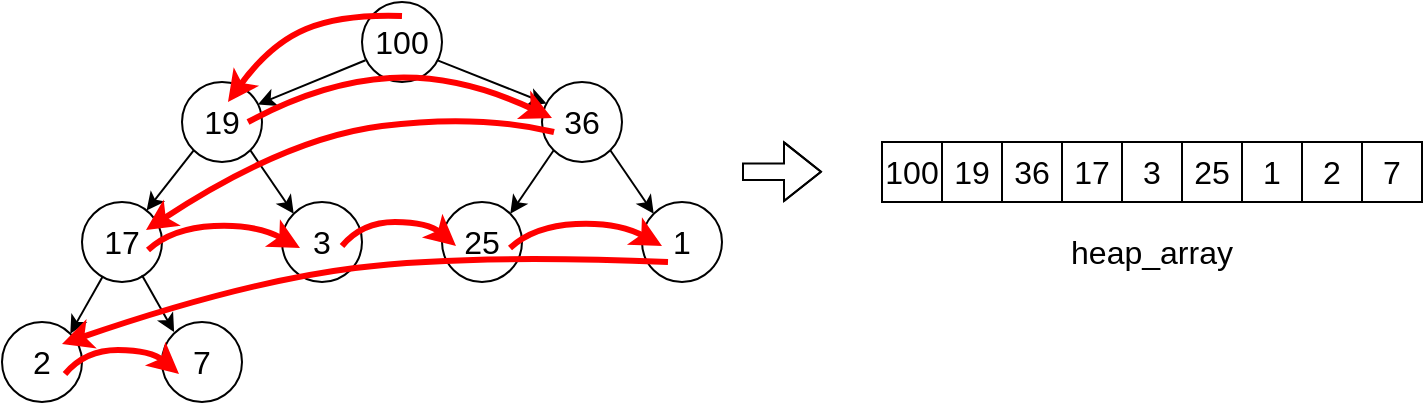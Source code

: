 <mxfile version="21.7.5" type="device" pages="5">
  <diagram id="R04kDTZRXqP-iogc2kp_" name="heap2array">
    <mxGraphModel dx="1036" dy="614" grid="1" gridSize="10" guides="1" tooltips="1" connect="1" arrows="1" fold="1" page="1" pageScale="1" pageWidth="1654" pageHeight="1169" math="0" shadow="0">
      <root>
        <mxCell id="0" />
        <mxCell id="1" parent="0" />
        <mxCell id="mYJiuqU3LdZj9UL9Qp27-1" value="&lt;div style=&quot;&quot;&gt;&lt;span style=&quot;font-size: 16px; background-color: initial;&quot;&gt;100&lt;/span&gt;&lt;/div&gt;" style="ellipse;whiteSpace=wrap;html=1;aspect=fixed;fillColor=none;align=center;" parent="1" vertex="1">
          <mxGeometry x="320" y="200" width="40" height="40" as="geometry" />
        </mxCell>
        <mxCell id="mYJiuqU3LdZj9UL9Qp27-4" value="&lt;font style=&quot;font-size: 16px;&quot;&gt;19&lt;/font&gt;" style="ellipse;whiteSpace=wrap;html=1;aspect=fixed;fillColor=none;" parent="1" vertex="1">
          <mxGeometry x="230" y="240" width="40" height="40" as="geometry" />
        </mxCell>
        <mxCell id="mYJiuqU3LdZj9UL9Qp27-6" value="&lt;font style=&quot;font-size: 16px;&quot;&gt;36&lt;/font&gt;" style="ellipse;whiteSpace=wrap;html=1;aspect=fixed;fillColor=none;" parent="1" vertex="1">
          <mxGeometry x="410" y="240" width="40" height="40" as="geometry" />
        </mxCell>
        <mxCell id="mYJiuqU3LdZj9UL9Qp27-8" value="&lt;font style=&quot;font-size: 16px;&quot;&gt;17&lt;/font&gt;" style="ellipse;whiteSpace=wrap;html=1;aspect=fixed;fillColor=none;" parent="1" vertex="1">
          <mxGeometry x="180" y="300" width="40" height="40" as="geometry" />
        </mxCell>
        <mxCell id="mYJiuqU3LdZj9UL9Qp27-10" value="&lt;font style=&quot;font-size: 16px;&quot;&gt;3&lt;/font&gt;" style="ellipse;whiteSpace=wrap;html=1;aspect=fixed;fillColor=none;" parent="1" vertex="1">
          <mxGeometry x="280" y="300" width="40" height="40" as="geometry" />
        </mxCell>
        <mxCell id="mYJiuqU3LdZj9UL9Qp27-13" value="&lt;font style=&quot;font-size: 16px;&quot;&gt;25&lt;/font&gt;" style="ellipse;whiteSpace=wrap;html=1;aspect=fixed;fillColor=none;" parent="1" vertex="1">
          <mxGeometry x="360" y="300" width="40" height="40" as="geometry" />
        </mxCell>
        <mxCell id="mYJiuqU3LdZj9UL9Qp27-15" value="&lt;font style=&quot;font-size: 16px;&quot;&gt;1&lt;/font&gt;" style="ellipse;whiteSpace=wrap;html=1;aspect=fixed;fillColor=none;" parent="1" vertex="1">
          <mxGeometry x="460" y="300" width="40" height="40" as="geometry" />
        </mxCell>
        <mxCell id="mYJiuqU3LdZj9UL9Qp27-17" value="&lt;font style=&quot;font-size: 16px;&quot;&gt;2&lt;/font&gt;" style="ellipse;whiteSpace=wrap;html=1;aspect=fixed;fillColor=none;" parent="1" vertex="1">
          <mxGeometry x="140" y="360" width="40" height="40" as="geometry" />
        </mxCell>
        <mxCell id="mYJiuqU3LdZj9UL9Qp27-19" value="&lt;font style=&quot;font-size: 16px;&quot;&gt;7&lt;/font&gt;" style="ellipse;whiteSpace=wrap;html=1;aspect=fixed;fillColor=none;" parent="1" vertex="1">
          <mxGeometry x="220" y="360" width="40" height="40" as="geometry" />
        </mxCell>
        <mxCell id="mYJiuqU3LdZj9UL9Qp27-21" value="" style="endArrow=classic;html=1;rounded=0;fontSize=18;entryX=0.948;entryY=0.28;entryDx=0;entryDy=0;entryPerimeter=0;exitX=0.044;exitY=0.728;exitDx=0;exitDy=0;exitPerimeter=0;strokeColor=#000000;" parent="1" source="mYJiuqU3LdZj9UL9Qp27-1" target="mYJiuqU3LdZj9UL9Qp27-4" edge="1">
          <mxGeometry width="50" height="50" relative="1" as="geometry">
            <mxPoint x="320" y="230" as="sourcePoint" />
            <mxPoint x="270" y="250" as="targetPoint" />
          </mxGeometry>
        </mxCell>
        <mxCell id="mYJiuqU3LdZj9UL9Qp27-23" value="" style="endArrow=classic;html=1;rounded=0;fontSize=18;entryX=0.059;entryY=0.271;entryDx=0;entryDy=0;entryPerimeter=0;exitX=0.945;exitY=0.729;exitDx=0;exitDy=0;exitPerimeter=0;strokeColor=#000000;" parent="1" source="mYJiuqU3LdZj9UL9Qp27-1" target="mYJiuqU3LdZj9UL9Qp27-6" edge="1">
          <mxGeometry width="50" height="50" relative="1" as="geometry">
            <mxPoint x="360" y="230" as="sourcePoint" />
            <mxPoint x="410" y="250" as="targetPoint" />
          </mxGeometry>
        </mxCell>
        <mxCell id="mYJiuqU3LdZj9UL9Qp27-24" value="" style="endArrow=classic;html=1;rounded=0;fontSize=18;exitX=0;exitY=1;exitDx=0;exitDy=0;strokeColor=#000000;" parent="1" source="mYJiuqU3LdZj9UL9Qp27-4" target="mYJiuqU3LdZj9UL9Qp27-8" edge="1">
          <mxGeometry width="50" height="50" relative="1" as="geometry">
            <mxPoint x="340" y="320" as="sourcePoint" />
            <mxPoint x="390" y="270" as="targetPoint" />
          </mxGeometry>
        </mxCell>
        <mxCell id="mYJiuqU3LdZj9UL9Qp27-25" value="" style="endArrow=classic;html=1;rounded=0;fontSize=18;exitX=1;exitY=1;exitDx=0;exitDy=0;entryX=0;entryY=0;entryDx=0;entryDy=0;strokeColor=#000000;" parent="1" source="mYJiuqU3LdZj9UL9Qp27-4" target="mYJiuqU3LdZj9UL9Qp27-10" edge="1">
          <mxGeometry width="50" height="50" relative="1" as="geometry">
            <mxPoint x="306.448" y="260.002" as="sourcePoint" />
            <mxPoint x="329.998" y="290.095" as="targetPoint" />
          </mxGeometry>
        </mxCell>
        <mxCell id="mYJiuqU3LdZj9UL9Qp27-26" value="" style="endArrow=classic;html=1;rounded=0;fontSize=18;exitX=0;exitY=1;exitDx=0;exitDy=0;entryX=1;entryY=0;entryDx=0;entryDy=0;strokeColor=#000000;" parent="1" source="mYJiuqU3LdZj9UL9Qp27-6" target="mYJiuqU3LdZj9UL9Qp27-13" edge="1">
          <mxGeometry width="50" height="50" relative="1" as="geometry">
            <mxPoint x="330" y="320" as="sourcePoint" />
            <mxPoint x="380" y="270" as="targetPoint" />
          </mxGeometry>
        </mxCell>
        <mxCell id="mYJiuqU3LdZj9UL9Qp27-28" value="" style="endArrow=classic;html=1;rounded=0;fontSize=18;exitX=1;exitY=1;exitDx=0;exitDy=0;entryX=0;entryY=0;entryDx=0;entryDy=0;strokeColor=#000000;" parent="1" source="mYJiuqU3LdZj9UL9Qp27-6" target="mYJiuqU3LdZj9UL9Qp27-15" edge="1">
          <mxGeometry width="50" height="50" relative="1" as="geometry">
            <mxPoint x="330" y="320" as="sourcePoint" />
            <mxPoint x="380" y="270" as="targetPoint" />
          </mxGeometry>
        </mxCell>
        <mxCell id="mYJiuqU3LdZj9UL9Qp27-29" value="" style="endArrow=classic;html=1;rounded=0;fontSize=18;entryX=1;entryY=0;entryDx=0;entryDy=0;strokeColor=#000000;" parent="1" source="mYJiuqU3LdZj9UL9Qp27-8" target="mYJiuqU3LdZj9UL9Qp27-17" edge="1">
          <mxGeometry width="50" height="50" relative="1" as="geometry">
            <mxPoint x="220" y="320" as="sourcePoint" />
            <mxPoint x="270" y="270" as="targetPoint" />
          </mxGeometry>
        </mxCell>
        <mxCell id="mYJiuqU3LdZj9UL9Qp27-30" value="" style="endArrow=classic;html=1;rounded=0;fontSize=18;entryX=1;entryY=0;entryDx=0;entryDy=0;strokeColor=#000000;" parent="1" edge="1">
          <mxGeometry width="50" height="50" relative="1" as="geometry">
            <mxPoint x="210.002" y="336.575" as="sourcePoint" />
            <mxPoint x="226.061" y="364.998" as="targetPoint" />
          </mxGeometry>
        </mxCell>
        <mxCell id="mYJiuqU3LdZj9UL9Qp27-31" value="100" style="rounded=0;whiteSpace=wrap;html=1;fontSize=16;fillColor=none;" parent="1" vertex="1">
          <mxGeometry x="580" y="270" width="30" height="30" as="geometry" />
        </mxCell>
        <mxCell id="mYJiuqU3LdZj9UL9Qp27-33" value="19" style="rounded=0;whiteSpace=wrap;html=1;fontSize=16;fillColor=none;" parent="1" vertex="1">
          <mxGeometry x="610" y="270" width="30" height="30" as="geometry" />
        </mxCell>
        <mxCell id="mYJiuqU3LdZj9UL9Qp27-34" value="36" style="rounded=0;whiteSpace=wrap;html=1;fontSize=16;fillColor=none;" parent="1" vertex="1">
          <mxGeometry x="640" y="270" width="30" height="30" as="geometry" />
        </mxCell>
        <mxCell id="mYJiuqU3LdZj9UL9Qp27-35" value="17" style="rounded=0;whiteSpace=wrap;html=1;fontSize=16;fillColor=none;" parent="1" vertex="1">
          <mxGeometry x="670" y="270" width="30" height="30" as="geometry" />
        </mxCell>
        <mxCell id="mYJiuqU3LdZj9UL9Qp27-36" value="3" style="rounded=0;whiteSpace=wrap;html=1;fontSize=16;fillColor=none;" parent="1" vertex="1">
          <mxGeometry x="700" y="270" width="30" height="30" as="geometry" />
        </mxCell>
        <mxCell id="mYJiuqU3LdZj9UL9Qp27-37" value="25" style="rounded=0;whiteSpace=wrap;html=1;fontSize=16;fillColor=none;" parent="1" vertex="1">
          <mxGeometry x="730" y="270" width="30" height="30" as="geometry" />
        </mxCell>
        <mxCell id="mYJiuqU3LdZj9UL9Qp27-38" value="1" style="rounded=0;whiteSpace=wrap;html=1;fontSize=16;fillColor=none;" parent="1" vertex="1">
          <mxGeometry x="760" y="270" width="30" height="30" as="geometry" />
        </mxCell>
        <mxCell id="mYJiuqU3LdZj9UL9Qp27-39" value="2" style="rounded=0;whiteSpace=wrap;html=1;fontSize=16;fillColor=none;" parent="1" vertex="1">
          <mxGeometry x="790" y="270" width="30" height="30" as="geometry" />
        </mxCell>
        <mxCell id="mYJiuqU3LdZj9UL9Qp27-40" value="7" style="rounded=0;whiteSpace=wrap;html=1;fontSize=16;fillColor=none;" parent="1" vertex="1">
          <mxGeometry x="820" y="270" width="30" height="30" as="geometry" />
        </mxCell>
        <mxCell id="mYJiuqU3LdZj9UL9Qp27-41" value="" style="shape=flexArrow;endArrow=classic;html=1;rounded=0;fontSize=16;width=8.333;endSize=5.833;" parent="1" edge="1">
          <mxGeometry width="50" height="50" relative="1" as="geometry">
            <mxPoint x="510" y="284.86" as="sourcePoint" />
            <mxPoint x="550" y="284.86" as="targetPoint" />
            <Array as="points">
              <mxPoint x="530" y="284.86" />
            </Array>
          </mxGeometry>
        </mxCell>
        <mxCell id="mYJiuqU3LdZj9UL9Qp27-42" value="" style="curved=1;endArrow=classic;html=1;rounded=0;fontSize=16;fillColor=#dae8fc;strokeColor=#FF0000;exitX=0.5;exitY=0;exitDx=0;exitDy=0;strokeWidth=3;" parent="1" edge="1">
          <mxGeometry width="50" height="50" relative="1" as="geometry">
            <mxPoint x="340" y="207" as="sourcePoint" />
            <mxPoint x="253" y="250" as="targetPoint" />
            <Array as="points">
              <mxPoint x="310" y="206" />
              <mxPoint x="274" y="221" />
            </Array>
          </mxGeometry>
        </mxCell>
        <mxCell id="mYJiuqU3LdZj9UL9Qp27-46" value="" style="curved=1;endArrow=classic;html=1;rounded=0;strokeColor=#FF0000;strokeWidth=3;fontSize=16;exitX=0.75;exitY=0.5;exitDx=0;exitDy=0;exitPerimeter=0;" parent="1" edge="1">
          <mxGeometry width="50" height="50" relative="1" as="geometry">
            <mxPoint x="263" y="260" as="sourcePoint" />
            <mxPoint x="415" y="258" as="targetPoint" />
            <Array as="points">
              <mxPoint x="300" y="240" />
              <mxPoint x="368" y="236" />
            </Array>
          </mxGeometry>
        </mxCell>
        <mxCell id="mYJiuqU3LdZj9UL9Qp27-47" value="" style="curved=1;endArrow=classic;html=1;rounded=0;fontSize=16;fillColor=#dae8fc;strokeColor=#FF0000;strokeWidth=3;" parent="1" edge="1">
          <mxGeometry width="50" height="50" relative="1" as="geometry">
            <mxPoint x="416" y="265" as="sourcePoint" />
            <mxPoint x="212" y="314" as="targetPoint" />
            <Array as="points">
              <mxPoint x="378" y="256" />
              <mxPoint x="282" y="268" />
            </Array>
          </mxGeometry>
        </mxCell>
        <mxCell id="mYJiuqU3LdZj9UL9Qp27-48" value="" style="curved=1;endArrow=classic;html=1;rounded=0;strokeColor=#FF0000;strokeWidth=3;fontSize=16;exitX=0.75;exitY=0.5;exitDx=0;exitDy=0;exitPerimeter=0;" parent="1" edge="1">
          <mxGeometry width="50" height="50" relative="1" as="geometry">
            <mxPoint x="213" y="324" as="sourcePoint" />
            <mxPoint x="289" y="323" as="targetPoint" />
            <Array as="points">
              <mxPoint x="225" y="313" />
              <mxPoint x="267" y="311" />
            </Array>
          </mxGeometry>
        </mxCell>
        <mxCell id="mYJiuqU3LdZj9UL9Qp27-49" value="" style="curved=1;endArrow=classic;html=1;rounded=0;strokeColor=#FF0000;strokeWidth=3;fontSize=16;exitX=0.75;exitY=0.5;exitDx=0;exitDy=0;exitPerimeter=0;" parent="1" edge="1">
          <mxGeometry width="50" height="50" relative="1" as="geometry">
            <mxPoint x="310" y="322" as="sourcePoint" />
            <mxPoint x="367" y="322" as="targetPoint" />
            <Array as="points">
              <mxPoint x="320" y="310" />
              <mxPoint x="353" y="310" />
            </Array>
          </mxGeometry>
        </mxCell>
        <mxCell id="mYJiuqU3LdZj9UL9Qp27-51" value="" style="curved=1;endArrow=classic;html=1;rounded=0;strokeColor=#FF0000;strokeWidth=3;fontSize=16;exitX=0.75;exitY=0.5;exitDx=0;exitDy=0;exitPerimeter=0;" parent="1" edge="1">
          <mxGeometry width="50" height="50" relative="1" as="geometry">
            <mxPoint x="394" y="323" as="sourcePoint" />
            <mxPoint x="470" y="322" as="targetPoint" />
            <Array as="points">
              <mxPoint x="406" y="312" />
              <mxPoint x="448" y="310" />
            </Array>
          </mxGeometry>
        </mxCell>
        <mxCell id="mYJiuqU3LdZj9UL9Qp27-52" value="" style="curved=1;endArrow=classic;html=1;rounded=0;fontSize=16;fillColor=#dae8fc;strokeColor=#FF0000;strokeWidth=3;" parent="1" edge="1">
          <mxGeometry width="50" height="50" relative="1" as="geometry">
            <mxPoint x="473" y="330" as="sourcePoint" />
            <mxPoint x="170" y="371" as="targetPoint" />
            <Array as="points">
              <mxPoint x="373" y="326" />
              <mxPoint x="260" y="340" />
            </Array>
          </mxGeometry>
        </mxCell>
        <mxCell id="mYJiuqU3LdZj9UL9Qp27-53" value="" style="curved=1;endArrow=classic;html=1;rounded=0;strokeColor=#FF0000;strokeWidth=3;fontSize=16;exitX=0.75;exitY=0.5;exitDx=0;exitDy=0;exitPerimeter=0;" parent="1" edge="1">
          <mxGeometry width="50" height="50" relative="1" as="geometry">
            <mxPoint x="171.5" y="386.0" as="sourcePoint" />
            <mxPoint x="228.5" y="386.0" as="targetPoint" />
            <Array as="points">
              <mxPoint x="181.5" y="374" />
              <mxPoint x="214.5" y="374" />
            </Array>
          </mxGeometry>
        </mxCell>
        <mxCell id="c9a082mJRwHUIZazO0vB-1" value="heap_array" style="text;html=1;strokeColor=none;fillColor=none;align=center;verticalAlign=middle;whiteSpace=wrap;rounded=0;fontSize=16;" parent="1" vertex="1">
          <mxGeometry x="670" y="310" width="90" height="30" as="geometry" />
        </mxCell>
      </root>
    </mxGraphModel>
  </diagram>
  <diagram id="3rbOszO8h3HJnzwCKQEq" name="equiv array operation">
    <mxGraphModel dx="1038" dy="649" grid="1" gridSize="10" guides="1" tooltips="1" connect="1" arrows="1" fold="1" page="1" pageScale="1" pageWidth="1654" pageHeight="1169" math="0" shadow="0">
      <root>
        <mxCell id="0" />
        <mxCell id="1" parent="0" />
        <mxCell id="LNpqOx3e4aUhw_vVy6pF-75" value="" style="group" parent="1" vertex="1" connectable="0">
          <mxGeometry x="760" y="240" width="300" height="94" as="geometry" />
        </mxCell>
        <mxCell id="LNpqOx3e4aUhw_vVy6pF-28" value="" style="ellipse;whiteSpace=wrap;html=1;fontSize=12;fillColor=#B3FF66;strokeColor=#00FF00;" parent="LNpqOx3e4aUhw_vVy6pF-75" vertex="1">
          <mxGeometry x="128" y="2" width="14" height="14" as="geometry" />
        </mxCell>
        <mxCell id="LNpqOx3e4aUhw_vVy6pF-1" value="&lt;font style=&quot;font-size: 12px;&quot;&gt;indx&lt;/font&gt;" style="text;html=1;strokeColor=none;fillColor=none;align=center;verticalAlign=middle;whiteSpace=wrap;rounded=0;fontSize=16;" parent="LNpqOx3e4aUhw_vVy6pF-75" vertex="1">
          <mxGeometry width="30" height="14" as="geometry" />
        </mxCell>
        <mxCell id="LNpqOx3e4aUhw_vVy6pF-2" value="0" style="text;html=1;strokeColor=none;fillColor=none;align=center;verticalAlign=middle;whiteSpace=wrap;rounded=0;fontSize=12;" parent="LNpqOx3e4aUhw_vVy6pF-75" vertex="1">
          <mxGeometry x="35" y="4" width="20" height="10" as="geometry" />
        </mxCell>
        <mxCell id="LNpqOx3e4aUhw_vVy6pF-15" value="1" style="text;html=1;strokeColor=none;fillColor=none;align=center;verticalAlign=middle;whiteSpace=wrap;rounded=0;fontSize=12;" parent="LNpqOx3e4aUhw_vVy6pF-75" vertex="1">
          <mxGeometry x="65" y="4" width="20" height="10" as="geometry" />
        </mxCell>
        <mxCell id="87Ach2PN-3QJZMtZtVZ--1" value="2" style="rounded=0;whiteSpace=wrap;html=1;fontSize=16;fillColor=none;" parent="LNpqOx3e4aUhw_vVy6pF-75" vertex="1">
          <mxGeometry x="30" y="24" width="30" height="30" as="geometry" />
        </mxCell>
        <mxCell id="87Ach2PN-3QJZMtZtVZ--2" value="8" style="rounded=0;whiteSpace=wrap;html=1;fontSize=16;fillColor=none;" parent="LNpqOx3e4aUhw_vVy6pF-75" vertex="1">
          <mxGeometry x="60" y="24" width="30" height="30" as="geometry" />
        </mxCell>
        <mxCell id="87Ach2PN-3QJZMtZtVZ--3" value="6" style="rounded=0;whiteSpace=wrap;html=1;fontSize=16;fillColor=none;" parent="LNpqOx3e4aUhw_vVy6pF-75" vertex="1">
          <mxGeometry x="90" y="24" width="30" height="30" as="geometry" />
        </mxCell>
        <mxCell id="87Ach2PN-3QJZMtZtVZ--4" value="1" style="rounded=0;whiteSpace=wrap;html=1;fontSize=16;fillColor=none;" parent="LNpqOx3e4aUhw_vVy6pF-75" vertex="1">
          <mxGeometry x="120" y="24" width="30" height="30" as="geometry" />
        </mxCell>
        <mxCell id="87Ach2PN-3QJZMtZtVZ--5" value="10" style="rounded=0;whiteSpace=wrap;html=1;fontSize=16;fillColor=none;" parent="LNpqOx3e4aUhw_vVy6pF-75" vertex="1">
          <mxGeometry x="150" y="24" width="30" height="30" as="geometry" />
        </mxCell>
        <mxCell id="87Ach2PN-3QJZMtZtVZ--6" value="15" style="rounded=0;whiteSpace=wrap;html=1;fontSize=16;fillColor=none;" parent="LNpqOx3e4aUhw_vVy6pF-75" vertex="1">
          <mxGeometry x="180" y="24" width="30" height="30" as="geometry" />
        </mxCell>
        <mxCell id="87Ach2PN-3QJZMtZtVZ--7" value="3" style="rounded=0;whiteSpace=wrap;html=1;fontSize=16;fillColor=none;" parent="LNpqOx3e4aUhw_vVy6pF-75" vertex="1">
          <mxGeometry x="210" y="24" width="30" height="30" as="geometry" />
        </mxCell>
        <mxCell id="87Ach2PN-3QJZMtZtVZ--8" value="12" style="rounded=0;whiteSpace=wrap;html=1;fontSize=16;fillColor=none;" parent="LNpqOx3e4aUhw_vVy6pF-75" vertex="1">
          <mxGeometry x="240" y="24" width="30" height="30" as="geometry" />
        </mxCell>
        <mxCell id="LNpqOx3e4aUhw_vVy6pF-26" style="edgeStyle=orthogonalEdgeStyle;rounded=0;orthogonalLoop=1;jettySize=auto;html=1;entryX=0.5;entryY=1;entryDx=0;entryDy=0;strokeColor=#FF0000;strokeWidth=1;fontSize=12;" parent="LNpqOx3e4aUhw_vVy6pF-75" source="87Ach2PN-3QJZMtZtVZ--4" target="87Ach2PN-3QJZMtZtVZ--8" edge="1">
          <mxGeometry relative="1" as="geometry">
            <Array as="points">
              <mxPoint x="135" y="84" />
              <mxPoint x="255" y="84" />
            </Array>
          </mxGeometry>
        </mxCell>
        <mxCell id="87Ach2PN-3QJZMtZtVZ--9" value="11" style="rounded=0;whiteSpace=wrap;html=1;fontSize=16;fillColor=none;" parent="LNpqOx3e4aUhw_vVy6pF-75" vertex="1">
          <mxGeometry x="270" y="24" width="30" height="30" as="geometry" />
        </mxCell>
        <mxCell id="LNpqOx3e4aUhw_vVy6pF-25" style="edgeStyle=orthogonalEdgeStyle;rounded=0;orthogonalLoop=1;jettySize=auto;html=1;entryX=0.5;entryY=1;entryDx=0;entryDy=0;strokeColor=#0000FF;strokeWidth=1;fontSize=12;" parent="LNpqOx3e4aUhw_vVy6pF-75" source="87Ach2PN-3QJZMtZtVZ--4" target="87Ach2PN-3QJZMtZtVZ--9" edge="1">
          <mxGeometry relative="1" as="geometry">
            <Array as="points">
              <mxPoint x="140" y="74" />
              <mxPoint x="285" y="74" />
            </Array>
          </mxGeometry>
        </mxCell>
        <mxCell id="LNpqOx3e4aUhw_vVy6pF-17" value="2" style="text;html=1;strokeColor=none;fillColor=none;align=center;verticalAlign=middle;whiteSpace=wrap;rounded=0;fontSize=12;" parent="LNpqOx3e4aUhw_vVy6pF-75" vertex="1">
          <mxGeometry x="95" y="4" width="20" height="10" as="geometry" />
        </mxCell>
        <mxCell id="LNpqOx3e4aUhw_vVy6pF-18" value="3" style="text;html=1;strokeColor=none;fillColor=none;align=center;verticalAlign=middle;whiteSpace=wrap;rounded=0;fontSize=12;" parent="LNpqOx3e4aUhw_vVy6pF-75" vertex="1">
          <mxGeometry x="125" y="4" width="20" height="10" as="geometry" />
        </mxCell>
        <mxCell id="LNpqOx3e4aUhw_vVy6pF-19" value="4" style="text;html=1;strokeColor=none;fillColor=none;align=center;verticalAlign=middle;whiteSpace=wrap;rounded=0;fontSize=12;" parent="LNpqOx3e4aUhw_vVy6pF-75" vertex="1">
          <mxGeometry x="155" y="4" width="20" height="10" as="geometry" />
        </mxCell>
        <mxCell id="LNpqOx3e4aUhw_vVy6pF-20" value="5" style="text;html=1;strokeColor=none;fillColor=none;align=center;verticalAlign=middle;whiteSpace=wrap;rounded=0;fontSize=12;" parent="LNpqOx3e4aUhw_vVy6pF-75" vertex="1">
          <mxGeometry x="185" y="4" width="20" height="10" as="geometry" />
        </mxCell>
        <mxCell id="LNpqOx3e4aUhw_vVy6pF-21" value="6" style="text;html=1;strokeColor=none;fillColor=none;align=center;verticalAlign=middle;whiteSpace=wrap;rounded=0;fontSize=12;" parent="LNpqOx3e4aUhw_vVy6pF-75" vertex="1">
          <mxGeometry x="215" y="4" width="20" height="10" as="geometry" />
        </mxCell>
        <mxCell id="LNpqOx3e4aUhw_vVy6pF-22" value="7" style="text;html=1;strokeColor=none;fillColor=none;align=center;verticalAlign=middle;whiteSpace=wrap;rounded=0;fontSize=12;" parent="LNpqOx3e4aUhw_vVy6pF-75" vertex="1">
          <mxGeometry x="245" y="4" width="20" height="10" as="geometry" />
        </mxCell>
        <mxCell id="LNpqOx3e4aUhw_vVy6pF-23" value="8" style="text;html=1;strokeColor=none;fillColor=none;align=center;verticalAlign=middle;whiteSpace=wrap;rounded=0;fontSize=12;" parent="LNpqOx3e4aUhw_vVy6pF-75" vertex="1">
          <mxGeometry x="275" y="4" width="20" height="10" as="geometry" />
        </mxCell>
        <mxCell id="LNpqOx3e4aUhw_vVy6pF-27" value="&lt;font style=&quot;font-size: 8px;&quot;&gt;Left child index = 2*&lt;font color=&quot;#00ff00&quot;&gt;(3)&lt;/font&gt;+1=7&lt;/font&gt;" style="text;html=1;strokeColor=none;fillColor=none;align=center;verticalAlign=middle;whiteSpace=wrap;rounded=0;fontSize=12;fontColor=#FF0000;" parent="LNpqOx3e4aUhw_vVy6pF-75" vertex="1">
          <mxGeometry x="140" y="84" width="110" height="10" as="geometry" />
        </mxCell>
        <mxCell id="LNpqOx3e4aUhw_vVy6pF-29" value="&lt;font color=&quot;#0000ff&quot; style=&quot;font-size: 8px;&quot;&gt;Right child index = 2*&lt;/font&gt;&lt;font color=&quot;#00ff00&quot; style=&quot;font-size: 8px;&quot;&gt;(3)&lt;/font&gt;&lt;font color=&quot;#0000ff&quot; style=&quot;font-size: 8px;&quot;&gt;+2=8&lt;/font&gt;" style="text;html=1;strokeColor=none;fillColor=none;align=center;verticalAlign=middle;whiteSpace=wrap;rounded=0;fontSize=12;fontColor=#FF0000;" parent="LNpqOx3e4aUhw_vVy6pF-75" vertex="1">
          <mxGeometry x="143" y="62" width="107" height="10" as="geometry" />
        </mxCell>
        <mxCell id="LNpqOx3e4aUhw_vVy6pF-76" value="" style="group" parent="1" vertex="1" connectable="0">
          <mxGeometry x="760" y="480" width="300" height="68" as="geometry" />
        </mxCell>
        <mxCell id="LNpqOx3e4aUhw_vVy6pF-30" value="" style="ellipse;whiteSpace=wrap;html=1;fontSize=12;fillColor=#B3FF66;strokeColor=#00FF00;" parent="LNpqOx3e4aUhw_vVy6pF-76" vertex="1">
          <mxGeometry x="128" y="2" width="14" height="14" as="geometry" />
        </mxCell>
        <mxCell id="LNpqOx3e4aUhw_vVy6pF-48" value="&lt;font style=&quot;font-size: 12px;&quot;&gt;indx&lt;/font&gt;" style="text;html=1;strokeColor=none;fillColor=none;align=center;verticalAlign=middle;whiteSpace=wrap;rounded=0;fontSize=16;" parent="LNpqOx3e4aUhw_vVy6pF-76" vertex="1">
          <mxGeometry width="30" height="14" as="geometry" />
        </mxCell>
        <mxCell id="LNpqOx3e4aUhw_vVy6pF-49" value="0" style="text;html=1;strokeColor=none;fillColor=none;align=center;verticalAlign=middle;whiteSpace=wrap;rounded=0;fontSize=12;" parent="LNpqOx3e4aUhw_vVy6pF-76" vertex="1">
          <mxGeometry x="35" y="4" width="20" height="10" as="geometry" />
        </mxCell>
        <mxCell id="LNpqOx3e4aUhw_vVy6pF-50" value="1" style="text;html=1;strokeColor=none;fillColor=none;align=center;verticalAlign=middle;whiteSpace=wrap;rounded=0;fontSize=12;" parent="LNpqOx3e4aUhw_vVy6pF-76" vertex="1">
          <mxGeometry x="65" y="4" width="20" height="10" as="geometry" />
        </mxCell>
        <mxCell id="LNpqOx3e4aUhw_vVy6pF-51" value="2" style="rounded=0;whiteSpace=wrap;html=1;fontSize=16;fillColor=none;" parent="LNpqOx3e4aUhw_vVy6pF-76" vertex="1">
          <mxGeometry x="30" y="24" width="30" height="30" as="geometry" />
        </mxCell>
        <mxCell id="LNpqOx3e4aUhw_vVy6pF-52" value="8" style="rounded=0;whiteSpace=wrap;html=1;fontSize=16;fillColor=none;" parent="LNpqOx3e4aUhw_vVy6pF-76" vertex="1">
          <mxGeometry x="60" y="24" width="30" height="30" as="geometry" />
        </mxCell>
        <mxCell id="LNpqOx3e4aUhw_vVy6pF-53" value="6" style="rounded=0;whiteSpace=wrap;html=1;fontSize=16;fillColor=none;" parent="LNpqOx3e4aUhw_vVy6pF-76" vertex="1">
          <mxGeometry x="90" y="24" width="30" height="30" as="geometry" />
        </mxCell>
        <mxCell id="LNpqOx3e4aUhw_vVy6pF-56" value="1" style="rounded=0;whiteSpace=wrap;html=1;fontSize=16;fillColor=none;" parent="LNpqOx3e4aUhw_vVy6pF-76" vertex="1">
          <mxGeometry x="120" y="24" width="30" height="30" as="geometry" />
        </mxCell>
        <mxCell id="LNpqOx3e4aUhw_vVy6pF-57" value="10" style="rounded=0;whiteSpace=wrap;html=1;fontSize=16;fillColor=none;" parent="LNpqOx3e4aUhw_vVy6pF-76" vertex="1">
          <mxGeometry x="150" y="24" width="30" height="30" as="geometry" />
        </mxCell>
        <mxCell id="LNpqOx3e4aUhw_vVy6pF-58" value="15" style="rounded=0;whiteSpace=wrap;html=1;fontSize=16;fillColor=none;" parent="LNpqOx3e4aUhw_vVy6pF-76" vertex="1">
          <mxGeometry x="180" y="24" width="30" height="30" as="geometry" />
        </mxCell>
        <mxCell id="LNpqOx3e4aUhw_vVy6pF-59" value="3" style="rounded=0;whiteSpace=wrap;html=1;fontSize=16;fillColor=none;" parent="LNpqOx3e4aUhw_vVy6pF-76" vertex="1">
          <mxGeometry x="210" y="24" width="30" height="30" as="geometry" />
        </mxCell>
        <mxCell id="LNpqOx3e4aUhw_vVy6pF-60" value="12" style="rounded=0;whiteSpace=wrap;html=1;fontSize=16;fillColor=none;" parent="LNpqOx3e4aUhw_vVy6pF-76" vertex="1">
          <mxGeometry x="240" y="24" width="30" height="30" as="geometry" />
        </mxCell>
        <mxCell id="LNpqOx3e4aUhw_vVy6pF-61" value="11" style="rounded=0;whiteSpace=wrap;html=1;fontSize=16;fillColor=none;" parent="LNpqOx3e4aUhw_vVy6pF-76" vertex="1">
          <mxGeometry x="270" y="24" width="30" height="30" as="geometry" />
        </mxCell>
        <mxCell id="LNpqOx3e4aUhw_vVy6pF-62" value="2" style="text;html=1;strokeColor=none;fillColor=none;align=center;verticalAlign=middle;whiteSpace=wrap;rounded=0;fontSize=12;" parent="LNpqOx3e4aUhw_vVy6pF-76" vertex="1">
          <mxGeometry x="95" y="4" width="20" height="10" as="geometry" />
        </mxCell>
        <mxCell id="LNpqOx3e4aUhw_vVy6pF-63" value="3" style="text;html=1;strokeColor=none;fillColor=none;align=center;verticalAlign=middle;whiteSpace=wrap;rounded=0;fontSize=12;" parent="LNpqOx3e4aUhw_vVy6pF-76" vertex="1">
          <mxGeometry x="125" y="4" width="20" height="10" as="geometry" />
        </mxCell>
        <mxCell id="LNpqOx3e4aUhw_vVy6pF-64" value="4" style="text;html=1;strokeColor=none;fillColor=none;align=center;verticalAlign=middle;whiteSpace=wrap;rounded=0;fontSize=12;" parent="LNpqOx3e4aUhw_vVy6pF-76" vertex="1">
          <mxGeometry x="155" y="4" width="20" height="10" as="geometry" />
        </mxCell>
        <mxCell id="LNpqOx3e4aUhw_vVy6pF-65" value="5" style="text;html=1;strokeColor=none;fillColor=none;align=center;verticalAlign=middle;whiteSpace=wrap;rounded=0;fontSize=12;" parent="LNpqOx3e4aUhw_vVy6pF-76" vertex="1">
          <mxGeometry x="185" y="4" width="20" height="10" as="geometry" />
        </mxCell>
        <mxCell id="LNpqOx3e4aUhw_vVy6pF-66" value="6" style="text;html=1;strokeColor=none;fillColor=none;align=center;verticalAlign=middle;whiteSpace=wrap;rounded=0;fontSize=12;" parent="LNpqOx3e4aUhw_vVy6pF-76" vertex="1">
          <mxGeometry x="215" y="4" width="20" height="10" as="geometry" />
        </mxCell>
        <mxCell id="LNpqOx3e4aUhw_vVy6pF-67" value="7" style="text;html=1;strokeColor=none;fillColor=none;align=center;verticalAlign=middle;whiteSpace=wrap;rounded=0;fontSize=12;" parent="LNpqOx3e4aUhw_vVy6pF-76" vertex="1">
          <mxGeometry x="245" y="4" width="20" height="10" as="geometry" />
        </mxCell>
        <mxCell id="LNpqOx3e4aUhw_vVy6pF-68" value="8" style="text;html=1;strokeColor=none;fillColor=none;align=center;verticalAlign=middle;whiteSpace=wrap;rounded=0;fontSize=12;" parent="LNpqOx3e4aUhw_vVy6pF-76" vertex="1">
          <mxGeometry x="275" y="4" width="20" height="10" as="geometry" />
        </mxCell>
        <mxCell id="LNpqOx3e4aUhw_vVy6pF-71" value="" style="curved=1;endArrow=classic;html=1;rounded=0;strokeColor=#FF0000;strokeWidth=3;fontSize=8;fontColor=#00FF00;exitX=0.5;exitY=0;exitDx=0;exitDy=0;entryX=0.5;entryY=0;entryDx=0;entryDy=0;" parent="LNpqOx3e4aUhw_vVy6pF-76" source="LNpqOx3e4aUhw_vVy6pF-56" target="LNpqOx3e4aUhw_vVy6pF-60" edge="1">
          <mxGeometry width="50" height="50" relative="1" as="geometry">
            <mxPoint x="100" y="30" as="sourcePoint" />
            <mxPoint x="150" y="-20" as="targetPoint" />
            <Array as="points">
              <mxPoint x="170" y="10" />
              <mxPoint x="220" y="10" />
            </Array>
          </mxGeometry>
        </mxCell>
        <mxCell id="LNpqOx3e4aUhw_vVy6pF-72" value="" style="curved=1;endArrow=classic;html=1;rounded=0;strokeColor=#FF0000;strokeWidth=3;fontSize=8;fontColor=#00FF00;exitX=0.5;exitY=0;exitDx=0;exitDy=0;entryX=0.5;entryY=0;entryDx=0;entryDy=0;" parent="LNpqOx3e4aUhw_vVy6pF-76" edge="1">
          <mxGeometry width="50" height="50" relative="1" as="geometry">
            <mxPoint x="257" y="54" as="sourcePoint" />
            <mxPoint x="137" y="54" as="targetPoint" />
            <Array as="points">
              <mxPoint x="222" y="68" />
              <mxPoint x="172" y="68" />
            </Array>
          </mxGeometry>
        </mxCell>
        <mxCell id="LNpqOx3e4aUhw_vVy6pF-77" value="" style="group" parent="1" vertex="1" connectable="0">
          <mxGeometry x="340" y="440" width="360" height="200" as="geometry" />
        </mxCell>
        <mxCell id="LNpqOx3e4aUhw_vVy6pF-31" value="&lt;div style=&quot;&quot;&gt;&lt;span style=&quot;font-size: 16px; background-color: initial;&quot;&gt;2&lt;/span&gt;&lt;/div&gt;" style="ellipse;whiteSpace=wrap;html=1;aspect=fixed;fillColor=none;align=center;" parent="LNpqOx3e4aUhw_vVy6pF-77" vertex="1">
          <mxGeometry x="180" width="40" height="40" as="geometry" />
        </mxCell>
        <mxCell id="LNpqOx3e4aUhw_vVy6pF-32" value="&lt;font style=&quot;font-size: 16px;&quot;&gt;8&lt;/font&gt;" style="ellipse;whiteSpace=wrap;html=1;aspect=fixed;fillColor=none;" parent="LNpqOx3e4aUhw_vVy6pF-77" vertex="1">
          <mxGeometry x="90" y="40" width="40" height="40" as="geometry" />
        </mxCell>
        <mxCell id="LNpqOx3e4aUhw_vVy6pF-33" value="&lt;font style=&quot;font-size: 16px;&quot;&gt;6&lt;/font&gt;" style="ellipse;whiteSpace=wrap;html=1;aspect=fixed;fillColor=none;" parent="LNpqOx3e4aUhw_vVy6pF-77" vertex="1">
          <mxGeometry x="270" y="40" width="40" height="40" as="geometry" />
        </mxCell>
        <mxCell id="LNpqOx3e4aUhw_vVy6pF-34" value="&lt;font style=&quot;font-size: 16px;&quot;&gt;1&lt;/font&gt;" style="ellipse;whiteSpace=wrap;html=1;aspect=fixed;fillColor=none;strokeColor=#00FF00;" parent="LNpqOx3e4aUhw_vVy6pF-77" vertex="1">
          <mxGeometry x="40" y="100" width="40" height="40" as="geometry" />
        </mxCell>
        <mxCell id="LNpqOx3e4aUhw_vVy6pF-35" value="&lt;font style=&quot;font-size: 16px;&quot;&gt;10&lt;/font&gt;" style="ellipse;whiteSpace=wrap;html=1;aspect=fixed;fillColor=none;" parent="LNpqOx3e4aUhw_vVy6pF-77" vertex="1">
          <mxGeometry x="140" y="100" width="40" height="40" as="geometry" />
        </mxCell>
        <mxCell id="LNpqOx3e4aUhw_vVy6pF-36" value="&lt;font style=&quot;font-size: 16px;&quot;&gt;15&lt;/font&gt;" style="ellipse;whiteSpace=wrap;html=1;aspect=fixed;fillColor=none;" parent="LNpqOx3e4aUhw_vVy6pF-77" vertex="1">
          <mxGeometry x="220" y="100" width="40" height="40" as="geometry" />
        </mxCell>
        <mxCell id="LNpqOx3e4aUhw_vVy6pF-37" value="&lt;font style=&quot;font-size: 16px;&quot;&gt;3&lt;/font&gt;" style="ellipse;whiteSpace=wrap;html=1;aspect=fixed;fillColor=none;" parent="LNpqOx3e4aUhw_vVy6pF-77" vertex="1">
          <mxGeometry x="320" y="100" width="40" height="40" as="geometry" />
        </mxCell>
        <mxCell id="LNpqOx3e4aUhw_vVy6pF-38" value="&lt;font style=&quot;font-size: 16px;&quot;&gt;12&lt;/font&gt;" style="ellipse;whiteSpace=wrap;html=1;aspect=fixed;fillColor=none;" parent="LNpqOx3e4aUhw_vVy6pF-77" vertex="1">
          <mxGeometry y="160" width="40" height="40" as="geometry" />
        </mxCell>
        <mxCell id="LNpqOx3e4aUhw_vVy6pF-39" value="&lt;font style=&quot;font-size: 16px;&quot;&gt;11&lt;/font&gt;" style="ellipse;whiteSpace=wrap;html=1;aspect=fixed;fillColor=none;" parent="LNpqOx3e4aUhw_vVy6pF-77" vertex="1">
          <mxGeometry x="80" y="160" width="40" height="40" as="geometry" />
        </mxCell>
        <mxCell id="LNpqOx3e4aUhw_vVy6pF-40" value="" style="endArrow=classic;html=1;rounded=0;fontSize=18;entryX=0.948;entryY=0.28;entryDx=0;entryDy=0;entryPerimeter=0;exitX=0.044;exitY=0.728;exitDx=0;exitDy=0;exitPerimeter=0;strokeColor=#000000;" parent="LNpqOx3e4aUhw_vVy6pF-77" source="LNpqOx3e4aUhw_vVy6pF-31" target="LNpqOx3e4aUhw_vVy6pF-32" edge="1">
          <mxGeometry width="50" height="50" relative="1" as="geometry">
            <mxPoint x="180" y="30" as="sourcePoint" />
            <mxPoint x="130" y="50" as="targetPoint" />
          </mxGeometry>
        </mxCell>
        <mxCell id="LNpqOx3e4aUhw_vVy6pF-41" value="" style="endArrow=classic;html=1;rounded=0;fontSize=18;entryX=0.059;entryY=0.271;entryDx=0;entryDy=0;entryPerimeter=0;exitX=0.945;exitY=0.729;exitDx=0;exitDy=0;exitPerimeter=0;strokeColor=#000000;" parent="LNpqOx3e4aUhw_vVy6pF-77" source="LNpqOx3e4aUhw_vVy6pF-31" target="LNpqOx3e4aUhw_vVy6pF-33" edge="1">
          <mxGeometry width="50" height="50" relative="1" as="geometry">
            <mxPoint x="220" y="30" as="sourcePoint" />
            <mxPoint x="270" y="50" as="targetPoint" />
          </mxGeometry>
        </mxCell>
        <mxCell id="LNpqOx3e4aUhw_vVy6pF-42" value="" style="endArrow=classic;html=1;rounded=0;fontSize=18;exitX=0;exitY=1;exitDx=0;exitDy=0;strokeColor=#000000;" parent="LNpqOx3e4aUhw_vVy6pF-77" source="LNpqOx3e4aUhw_vVy6pF-32" target="LNpqOx3e4aUhw_vVy6pF-34" edge="1">
          <mxGeometry width="50" height="50" relative="1" as="geometry">
            <mxPoint x="200" y="120" as="sourcePoint" />
            <mxPoint x="250" y="70" as="targetPoint" />
          </mxGeometry>
        </mxCell>
        <mxCell id="LNpqOx3e4aUhw_vVy6pF-43" value="" style="endArrow=classic;html=1;rounded=0;fontSize=18;exitX=1;exitY=1;exitDx=0;exitDy=0;entryX=0;entryY=0;entryDx=0;entryDy=0;strokeColor=#000000;" parent="LNpqOx3e4aUhw_vVy6pF-77" source="LNpqOx3e4aUhw_vVy6pF-32" target="LNpqOx3e4aUhw_vVy6pF-35" edge="1">
          <mxGeometry width="50" height="50" relative="1" as="geometry">
            <mxPoint x="166.448" y="60.002" as="sourcePoint" />
            <mxPoint x="189.998" y="90.095" as="targetPoint" />
          </mxGeometry>
        </mxCell>
        <mxCell id="LNpqOx3e4aUhw_vVy6pF-44" value="" style="endArrow=classic;html=1;rounded=0;fontSize=18;exitX=0;exitY=1;exitDx=0;exitDy=0;entryX=1;entryY=0;entryDx=0;entryDy=0;strokeColor=#000000;" parent="LNpqOx3e4aUhw_vVy6pF-77" source="LNpqOx3e4aUhw_vVy6pF-33" target="LNpqOx3e4aUhw_vVy6pF-36" edge="1">
          <mxGeometry width="50" height="50" relative="1" as="geometry">
            <mxPoint x="190" y="120" as="sourcePoint" />
            <mxPoint x="240" y="70" as="targetPoint" />
          </mxGeometry>
        </mxCell>
        <mxCell id="LNpqOx3e4aUhw_vVy6pF-45" value="" style="endArrow=classic;html=1;rounded=0;fontSize=18;exitX=1;exitY=1;exitDx=0;exitDy=0;entryX=0;entryY=0;entryDx=0;entryDy=0;strokeColor=#000000;" parent="LNpqOx3e4aUhw_vVy6pF-77" source="LNpqOx3e4aUhw_vVy6pF-33" target="LNpqOx3e4aUhw_vVy6pF-37" edge="1">
          <mxGeometry width="50" height="50" relative="1" as="geometry">
            <mxPoint x="190" y="120" as="sourcePoint" />
            <mxPoint x="240" y="70" as="targetPoint" />
          </mxGeometry>
        </mxCell>
        <mxCell id="LNpqOx3e4aUhw_vVy6pF-46" value="" style="endArrow=classic;html=1;rounded=0;fontSize=18;entryX=1;entryY=0;entryDx=0;entryDy=0;strokeColor=#000000;" parent="LNpqOx3e4aUhw_vVy6pF-77" source="LNpqOx3e4aUhw_vVy6pF-34" target="LNpqOx3e4aUhw_vVy6pF-38" edge="1">
          <mxGeometry width="50" height="50" relative="1" as="geometry">
            <mxPoint x="80" y="120" as="sourcePoint" />
            <mxPoint x="130" y="70" as="targetPoint" />
          </mxGeometry>
        </mxCell>
        <mxCell id="LNpqOx3e4aUhw_vVy6pF-47" value="" style="endArrow=classic;html=1;rounded=0;fontSize=18;entryX=1;entryY=0;entryDx=0;entryDy=0;strokeColor=#000000;" parent="LNpqOx3e4aUhw_vVy6pF-77" edge="1">
          <mxGeometry width="50" height="50" relative="1" as="geometry">
            <mxPoint x="70.002" y="136.575" as="sourcePoint" />
            <mxPoint x="86.061" y="164.998" as="targetPoint" />
          </mxGeometry>
        </mxCell>
        <mxCell id="LNpqOx3e4aUhw_vVy6pF-73" value="" style="curved=1;endArrow=classic;html=1;rounded=0;strokeColor=#FF0000;strokeWidth=3;fontSize=8;fontColor=#00FF00;" parent="LNpqOx3e4aUhw_vVy6pF-77" edge="1">
          <mxGeometry width="50" height="50" relative="1" as="geometry">
            <mxPoint x="17" y="169" as="sourcePoint" />
            <mxPoint x="51" y="117" as="targetPoint" />
            <Array as="points">
              <mxPoint x="10" y="130" />
            </Array>
          </mxGeometry>
        </mxCell>
        <mxCell id="LNpqOx3e4aUhw_vVy6pF-74" value="" style="curved=1;endArrow=classic;html=1;rounded=0;strokeColor=#FF0000;strokeWidth=3;fontSize=8;fontColor=#00FF00;" parent="LNpqOx3e4aUhw_vVy6pF-77" edge="1">
          <mxGeometry width="50" height="50" relative="1" as="geometry">
            <mxPoint x="67" y="127" as="sourcePoint" />
            <mxPoint x="33" y="179.0" as="targetPoint" />
            <Array as="points">
              <mxPoint x="74" y="166" />
            </Array>
          </mxGeometry>
        </mxCell>
        <mxCell id="LNpqOx3e4aUhw_vVy6pF-78" value="" style="group" parent="1" vertex="1" connectable="0">
          <mxGeometry x="340" y="200" width="360" height="200" as="geometry" />
        </mxCell>
        <mxCell id="q8ltqu38DQanDrMyQl8C-1" value="&lt;div style=&quot;&quot;&gt;&lt;span style=&quot;font-size: 16px; background-color: initial;&quot;&gt;2&lt;/span&gt;&lt;/div&gt;" style="ellipse;whiteSpace=wrap;html=1;aspect=fixed;fillColor=none;align=center;" parent="LNpqOx3e4aUhw_vVy6pF-78" vertex="1">
          <mxGeometry x="180" width="40" height="40" as="geometry" />
        </mxCell>
        <mxCell id="q8ltqu38DQanDrMyQl8C-2" value="&lt;font style=&quot;font-size: 16px;&quot;&gt;8&lt;/font&gt;" style="ellipse;whiteSpace=wrap;html=1;aspect=fixed;fillColor=none;" parent="LNpqOx3e4aUhw_vVy6pF-78" vertex="1">
          <mxGeometry x="90" y="40" width="40" height="40" as="geometry" />
        </mxCell>
        <mxCell id="q8ltqu38DQanDrMyQl8C-3" value="&lt;font style=&quot;font-size: 16px;&quot;&gt;6&lt;/font&gt;" style="ellipse;whiteSpace=wrap;html=1;aspect=fixed;fillColor=none;" parent="LNpqOx3e4aUhw_vVy6pF-78" vertex="1">
          <mxGeometry x="270" y="40" width="40" height="40" as="geometry" />
        </mxCell>
        <mxCell id="q8ltqu38DQanDrMyQl8C-4" value="&lt;font style=&quot;font-size: 16px;&quot;&gt;1&lt;/font&gt;" style="ellipse;whiteSpace=wrap;html=1;aspect=fixed;fillColor=none;strokeColor=#00FF00;" parent="LNpqOx3e4aUhw_vVy6pF-78" vertex="1">
          <mxGeometry x="40" y="100" width="40" height="40" as="geometry" />
        </mxCell>
        <mxCell id="q8ltqu38DQanDrMyQl8C-5" value="&lt;font style=&quot;font-size: 16px;&quot;&gt;10&lt;/font&gt;" style="ellipse;whiteSpace=wrap;html=1;aspect=fixed;fillColor=none;" parent="LNpqOx3e4aUhw_vVy6pF-78" vertex="1">
          <mxGeometry x="140" y="100" width="40" height="40" as="geometry" />
        </mxCell>
        <mxCell id="q8ltqu38DQanDrMyQl8C-6" value="&lt;font style=&quot;font-size: 16px;&quot;&gt;15&lt;/font&gt;" style="ellipse;whiteSpace=wrap;html=1;aspect=fixed;fillColor=none;" parent="LNpqOx3e4aUhw_vVy6pF-78" vertex="1">
          <mxGeometry x="220" y="100" width="40" height="40" as="geometry" />
        </mxCell>
        <mxCell id="q8ltqu38DQanDrMyQl8C-7" value="&lt;font style=&quot;font-size: 16px;&quot;&gt;3&lt;/font&gt;" style="ellipse;whiteSpace=wrap;html=1;aspect=fixed;fillColor=none;" parent="LNpqOx3e4aUhw_vVy6pF-78" vertex="1">
          <mxGeometry x="320" y="100" width="40" height="40" as="geometry" />
        </mxCell>
        <mxCell id="q8ltqu38DQanDrMyQl8C-8" value="&lt;font style=&quot;font-size: 16px;&quot;&gt;12&lt;/font&gt;" style="ellipse;whiteSpace=wrap;html=1;aspect=fixed;fillColor=none;" parent="LNpqOx3e4aUhw_vVy6pF-78" vertex="1">
          <mxGeometry y="160" width="40" height="40" as="geometry" />
        </mxCell>
        <mxCell id="q8ltqu38DQanDrMyQl8C-9" value="&lt;font style=&quot;font-size: 16px;&quot;&gt;11&lt;/font&gt;" style="ellipse;whiteSpace=wrap;html=1;aspect=fixed;fillColor=none;" parent="LNpqOx3e4aUhw_vVy6pF-78" vertex="1">
          <mxGeometry x="80" y="160" width="40" height="40" as="geometry" />
        </mxCell>
        <mxCell id="q8ltqu38DQanDrMyQl8C-10" value="" style="endArrow=classic;html=1;rounded=0;fontSize=18;entryX=0.948;entryY=0.28;entryDx=0;entryDy=0;entryPerimeter=0;exitX=0.044;exitY=0.728;exitDx=0;exitDy=0;exitPerimeter=0;strokeColor=#000000;" parent="LNpqOx3e4aUhw_vVy6pF-78" source="q8ltqu38DQanDrMyQl8C-1" target="q8ltqu38DQanDrMyQl8C-2" edge="1">
          <mxGeometry width="50" height="50" relative="1" as="geometry">
            <mxPoint x="180" y="30" as="sourcePoint" />
            <mxPoint x="130" y="50" as="targetPoint" />
          </mxGeometry>
        </mxCell>
        <mxCell id="q8ltqu38DQanDrMyQl8C-11" value="" style="endArrow=classic;html=1;rounded=0;fontSize=18;entryX=0.059;entryY=0.271;entryDx=0;entryDy=0;entryPerimeter=0;exitX=0.945;exitY=0.729;exitDx=0;exitDy=0;exitPerimeter=0;strokeColor=#000000;" parent="LNpqOx3e4aUhw_vVy6pF-78" source="q8ltqu38DQanDrMyQl8C-1" target="q8ltqu38DQanDrMyQl8C-3" edge="1">
          <mxGeometry width="50" height="50" relative="1" as="geometry">
            <mxPoint x="220" y="30" as="sourcePoint" />
            <mxPoint x="270" y="50" as="targetPoint" />
          </mxGeometry>
        </mxCell>
        <mxCell id="q8ltqu38DQanDrMyQl8C-12" value="" style="endArrow=classic;html=1;rounded=0;fontSize=18;exitX=0;exitY=1;exitDx=0;exitDy=0;strokeColor=#000000;" parent="LNpqOx3e4aUhw_vVy6pF-78" source="q8ltqu38DQanDrMyQl8C-2" target="q8ltqu38DQanDrMyQl8C-4" edge="1">
          <mxGeometry width="50" height="50" relative="1" as="geometry">
            <mxPoint x="200" y="120" as="sourcePoint" />
            <mxPoint x="250" y="70" as="targetPoint" />
          </mxGeometry>
        </mxCell>
        <mxCell id="q8ltqu38DQanDrMyQl8C-13" value="" style="endArrow=classic;html=1;rounded=0;fontSize=18;exitX=1;exitY=1;exitDx=0;exitDy=0;entryX=0;entryY=0;entryDx=0;entryDy=0;strokeColor=#000000;" parent="LNpqOx3e4aUhw_vVy6pF-78" source="q8ltqu38DQanDrMyQl8C-2" target="q8ltqu38DQanDrMyQl8C-5" edge="1">
          <mxGeometry width="50" height="50" relative="1" as="geometry">
            <mxPoint x="166.448" y="60.002" as="sourcePoint" />
            <mxPoint x="189.998" y="90.095" as="targetPoint" />
          </mxGeometry>
        </mxCell>
        <mxCell id="q8ltqu38DQanDrMyQl8C-14" value="" style="endArrow=classic;html=1;rounded=0;fontSize=18;exitX=0;exitY=1;exitDx=0;exitDy=0;entryX=1;entryY=0;entryDx=0;entryDy=0;strokeColor=#000000;" parent="LNpqOx3e4aUhw_vVy6pF-78" source="q8ltqu38DQanDrMyQl8C-3" target="q8ltqu38DQanDrMyQl8C-6" edge="1">
          <mxGeometry width="50" height="50" relative="1" as="geometry">
            <mxPoint x="190" y="120" as="sourcePoint" />
            <mxPoint x="240" y="70" as="targetPoint" />
          </mxGeometry>
        </mxCell>
        <mxCell id="q8ltqu38DQanDrMyQl8C-15" value="" style="endArrow=classic;html=1;rounded=0;fontSize=18;exitX=1;exitY=1;exitDx=0;exitDy=0;entryX=0;entryY=0;entryDx=0;entryDy=0;strokeColor=#000000;" parent="LNpqOx3e4aUhw_vVy6pF-78" source="q8ltqu38DQanDrMyQl8C-3" target="q8ltqu38DQanDrMyQl8C-7" edge="1">
          <mxGeometry width="50" height="50" relative="1" as="geometry">
            <mxPoint x="190" y="120" as="sourcePoint" />
            <mxPoint x="240" y="70" as="targetPoint" />
          </mxGeometry>
        </mxCell>
        <mxCell id="q8ltqu38DQanDrMyQl8C-16" value="" style="endArrow=classic;html=1;rounded=0;fontSize=18;entryX=1;entryY=0;entryDx=0;entryDy=0;strokeColor=#FF0000;" parent="LNpqOx3e4aUhw_vVy6pF-78" source="q8ltqu38DQanDrMyQl8C-4" target="q8ltqu38DQanDrMyQl8C-8" edge="1">
          <mxGeometry width="50" height="50" relative="1" as="geometry">
            <mxPoint x="80" y="120" as="sourcePoint" />
            <mxPoint x="130" y="70" as="targetPoint" />
          </mxGeometry>
        </mxCell>
        <mxCell id="q8ltqu38DQanDrMyQl8C-17" value="" style="endArrow=classic;html=1;rounded=0;fontSize=18;entryX=1;entryY=0;entryDx=0;entryDy=0;strokeColor=#0000FF;" parent="LNpqOx3e4aUhw_vVy6pF-78" edge="1">
          <mxGeometry width="50" height="50" relative="1" as="geometry">
            <mxPoint x="70.002" y="136.575" as="sourcePoint" />
            <mxPoint x="86.061" y="164.998" as="targetPoint" />
          </mxGeometry>
        </mxCell>
        <mxCell id="LNpqOx3e4aUhw_vVy6pF-79" value="&lt;font style=&quot;font-size: 16px;&quot;&gt;Swapping nodes = Swapping array entries&lt;/font&gt;" style="text;html=1;align=center;verticalAlign=middle;whiteSpace=wrap;rounded=0;fontSize=8;strokeColor=default;" parent="1" vertex="1">
          <mxGeometry x="580" y="410" width="310" height="30" as="geometry" />
        </mxCell>
        <mxCell id="LNpqOx3e4aUhw_vVy6pF-80" value="&lt;font style=&quot;font-size: 16px;&quot;&gt;Finding children = Accessing array via index&lt;/font&gt;" style="text;html=1;align=center;verticalAlign=middle;whiteSpace=wrap;rounded=0;fontSize=8;strokeColor=default;" parent="1" vertex="1">
          <mxGeometry x="570" y="170" width="330" height="30" as="geometry" />
        </mxCell>
      </root>
    </mxGraphModel>
  </diagram>
  <diagram id="liXHd1xnSmZrOL-WuCJl" name="3-ary heap">
    <mxGraphModel dx="1038" dy="649" grid="1" gridSize="10" guides="1" tooltips="1" connect="1" arrows="1" fold="1" page="1" pageScale="1" pageWidth="1654" pageHeight="1169" math="0" shadow="0">
      <root>
        <mxCell id="0" />
        <mxCell id="1" parent="0" />
        <mxCell id="T3ZUW0CELNi_yZVcYk3s-30" style="edgeStyle=orthogonalEdgeStyle;rounded=0;orthogonalLoop=1;jettySize=auto;html=1;entryX=0.5;entryY=0;entryDx=0;entryDy=0;" parent="1" source="T3ZUW0CELNi_yZVcYk3s-1" target="T3ZUW0CELNi_yZVcYk3s-29" edge="1">
          <mxGeometry relative="1" as="geometry" />
        </mxCell>
        <mxCell id="T3ZUW0CELNi_yZVcYk3s-1" value="&lt;div style=&quot;&quot;&gt;&lt;span style=&quot;font-size: 16px; background-color: initial;&quot;&gt;A&lt;/span&gt;&lt;/div&gt;" style="ellipse;whiteSpace=wrap;html=1;aspect=fixed;fillColor=none;align=center;" parent="1" vertex="1">
          <mxGeometry x="460" y="120" width="40" height="40" as="geometry" />
        </mxCell>
        <mxCell id="T3ZUW0CELNi_yZVcYk3s-41" style="edgeStyle=none;rounded=0;orthogonalLoop=1;jettySize=auto;html=1;entryX=0.5;entryY=0;entryDx=0;entryDy=0;" parent="1" source="T3ZUW0CELNi_yZVcYk3s-2" target="T3ZUW0CELNi_yZVcYk3s-40" edge="1">
          <mxGeometry relative="1" as="geometry" />
        </mxCell>
        <mxCell id="T3ZUW0CELNi_yZVcYk3s-2" value="&lt;font style=&quot;font-size: 16px;&quot;&gt;B&lt;/font&gt;" style="ellipse;whiteSpace=wrap;html=1;aspect=fixed;fillColor=none;" parent="1" vertex="1">
          <mxGeometry x="300" y="180" width="40" height="40" as="geometry" />
        </mxCell>
        <mxCell id="T3ZUW0CELNi_yZVcYk3s-38" style="edgeStyle=none;rounded=0;orthogonalLoop=1;jettySize=auto;html=1;entryX=0.5;entryY=0;entryDx=0;entryDy=0;" parent="1" source="T3ZUW0CELNi_yZVcYk3s-3" target="T3ZUW0CELNi_yZVcYk3s-37" edge="1">
          <mxGeometry relative="1" as="geometry" />
        </mxCell>
        <mxCell id="T3ZUW0CELNi_yZVcYk3s-3" value="&lt;font style=&quot;font-size: 16px;&quot;&gt;D&lt;/font&gt;" style="ellipse;whiteSpace=wrap;html=1;aspect=fixed;fillColor=none;" parent="1" vertex="1">
          <mxGeometry x="620" y="180" width="40" height="40" as="geometry" />
        </mxCell>
        <mxCell id="T3ZUW0CELNi_yZVcYk3s-43" style="edgeStyle=none;rounded=0;orthogonalLoop=1;jettySize=auto;html=1;entryX=0.5;entryY=0;entryDx=0;entryDy=0;exitX=0.5;exitY=1;exitDx=0;exitDy=0;" parent="1" source="T3ZUW0CELNi_yZVcYk3s-4" target="T3ZUW0CELNi_yZVcYk3s-42" edge="1">
          <mxGeometry relative="1" as="geometry" />
        </mxCell>
        <mxCell id="T3ZUW0CELNi_yZVcYk3s-4" value="&lt;font style=&quot;font-size: 16px;&quot;&gt;E&lt;/font&gt;" style="ellipse;whiteSpace=wrap;html=1;aspect=fixed;fillColor=none;" parent="1" vertex="1">
          <mxGeometry x="220" y="260" width="40" height="40" as="geometry" />
        </mxCell>
        <mxCell id="T3ZUW0CELNi_yZVcYk3s-6" value="&lt;font style=&quot;font-size: 16px;&quot;&gt;K&lt;/font&gt;" style="ellipse;whiteSpace=wrap;html=1;aspect=fixed;fillColor=none;" parent="1" vertex="1">
          <mxGeometry x="580" y="260" width="40" height="40" as="geometry" />
        </mxCell>
        <mxCell id="T3ZUW0CELNi_yZVcYk3s-7" value="&lt;font style=&quot;font-size: 16px;&quot;&gt;M&lt;/font&gt;" style="ellipse;whiteSpace=wrap;html=1;aspect=fixed;fillColor=none;" parent="1" vertex="1">
          <mxGeometry x="700" y="260" width="40" height="40" as="geometry" />
        </mxCell>
        <mxCell id="T3ZUW0CELNi_yZVcYk3s-8" value="&lt;font style=&quot;font-size: 16px;&quot;&gt;N&lt;/font&gt;" style="ellipse;whiteSpace=wrap;html=1;aspect=fixed;fillColor=none;" parent="1" vertex="1">
          <mxGeometry x="120" y="360" width="40" height="40" as="geometry" />
        </mxCell>
        <mxCell id="T3ZUW0CELNi_yZVcYk3s-9" value="&lt;font style=&quot;font-size: 16px;&quot;&gt;O&lt;/font&gt;" style="ellipse;whiteSpace=wrap;html=1;aspect=fixed;fillColor=none;" parent="1" vertex="1">
          <mxGeometry x="170" y="360" width="40" height="40" as="geometry" />
        </mxCell>
        <mxCell id="T3ZUW0CELNi_yZVcYk3s-10" value="" style="endArrow=classic;html=1;rounded=0;fontSize=18;entryX=0.948;entryY=0.28;entryDx=0;entryDy=0;entryPerimeter=0;exitX=0.044;exitY=0.728;exitDx=0;exitDy=0;exitPerimeter=0;strokeColor=#000000;" parent="1" source="T3ZUW0CELNi_yZVcYk3s-1" target="T3ZUW0CELNi_yZVcYk3s-2" edge="1">
          <mxGeometry width="50" height="50" relative="1" as="geometry">
            <mxPoint x="460" y="230" as="sourcePoint" />
            <mxPoint x="410" y="250" as="targetPoint" />
          </mxGeometry>
        </mxCell>
        <mxCell id="T3ZUW0CELNi_yZVcYk3s-11" value="" style="endArrow=classic;html=1;rounded=0;fontSize=18;entryX=0.059;entryY=0.271;entryDx=0;entryDy=0;entryPerimeter=0;exitX=0.945;exitY=0.729;exitDx=0;exitDy=0;exitPerimeter=0;strokeColor=#000000;" parent="1" source="T3ZUW0CELNi_yZVcYk3s-1" target="T3ZUW0CELNi_yZVcYk3s-3" edge="1">
          <mxGeometry width="50" height="50" relative="1" as="geometry">
            <mxPoint x="500" y="230" as="sourcePoint" />
            <mxPoint x="550" y="250" as="targetPoint" />
          </mxGeometry>
        </mxCell>
        <mxCell id="T3ZUW0CELNi_yZVcYk3s-12" value="" style="endArrow=classic;html=1;rounded=0;fontSize=18;exitX=0;exitY=1;exitDx=0;exitDy=0;strokeColor=#000000;" parent="1" source="T3ZUW0CELNi_yZVcYk3s-2" target="T3ZUW0CELNi_yZVcYk3s-4" edge="1">
          <mxGeometry width="50" height="50" relative="1" as="geometry">
            <mxPoint x="480" y="320" as="sourcePoint" />
            <mxPoint x="530" y="270" as="targetPoint" />
          </mxGeometry>
        </mxCell>
        <mxCell id="T3ZUW0CELNi_yZVcYk3s-13" value="" style="endArrow=classic;html=1;rounded=0;fontSize=18;exitX=1;exitY=1;exitDx=0;exitDy=0;entryX=0.286;entryY=0.068;entryDx=0;entryDy=0;strokeColor=#000000;entryPerimeter=0;" parent="1" source="T3ZUW0CELNi_yZVcYk3s-2" target="T3ZUW0CELNi_yZVcYk3s-5" edge="1">
          <mxGeometry width="50" height="50" relative="1" as="geometry">
            <mxPoint x="446.448" y="260.002" as="sourcePoint" />
            <mxPoint x="469.998" y="290.095" as="targetPoint" />
          </mxGeometry>
        </mxCell>
        <mxCell id="T3ZUW0CELNi_yZVcYk3s-14" value="" style="endArrow=classic;html=1;rounded=0;fontSize=18;exitX=0;exitY=1;exitDx=0;exitDy=0;entryX=0.5;entryY=0;entryDx=0;entryDy=0;strokeColor=#000000;" parent="1" source="T3ZUW0CELNi_yZVcYk3s-3" target="T3ZUW0CELNi_yZVcYk3s-6" edge="1">
          <mxGeometry width="50" height="50" relative="1" as="geometry">
            <mxPoint x="470" y="320" as="sourcePoint" />
            <mxPoint x="520" y="270" as="targetPoint" />
          </mxGeometry>
        </mxCell>
        <mxCell id="T3ZUW0CELNi_yZVcYk3s-15" value="" style="endArrow=classic;html=1;rounded=0;fontSize=18;entryX=0;entryY=0;entryDx=0;entryDy=0;strokeColor=#000000;" parent="1" target="T3ZUW0CELNi_yZVcYk3s-7" edge="1">
          <mxGeometry width="50" height="50" relative="1" as="geometry">
            <mxPoint x="657" y="210" as="sourcePoint" />
            <mxPoint x="520" y="270" as="targetPoint" />
          </mxGeometry>
        </mxCell>
        <mxCell id="T3ZUW0CELNi_yZVcYk3s-16" value="" style="endArrow=classic;html=1;rounded=0;fontSize=18;entryX=1;entryY=0;entryDx=0;entryDy=0;strokeColor=#000000;" parent="1" source="T3ZUW0CELNi_yZVcYk3s-4" target="T3ZUW0CELNi_yZVcYk3s-8" edge="1">
          <mxGeometry width="50" height="50" relative="1" as="geometry">
            <mxPoint x="360" y="320" as="sourcePoint" />
            <mxPoint x="410" y="270" as="targetPoint" />
          </mxGeometry>
        </mxCell>
        <mxCell id="T3ZUW0CELNi_yZVcYk3s-17" value="" style="endArrow=classic;html=1;rounded=0;fontSize=18;strokeColor=#000000;startArrow=none;exitX=0.246;exitY=0.925;exitDx=0;exitDy=0;exitPerimeter=0;" parent="1" source="T3ZUW0CELNi_yZVcYk3s-4" target="T3ZUW0CELNi_yZVcYk3s-9" edge="1">
          <mxGeometry width="50" height="50" relative="1" as="geometry">
            <mxPoint x="229" y="295" as="sourcePoint" />
            <mxPoint x="366.061" y="364.998" as="targetPoint" />
          </mxGeometry>
        </mxCell>
        <mxCell id="T3ZUW0CELNi_yZVcYk3s-5" value="&lt;font style=&quot;font-size: 16px;&quot;&gt;G&lt;/font&gt;" style="ellipse;whiteSpace=wrap;html=1;aspect=fixed;fillColor=none;" parent="1" vertex="1">
          <mxGeometry x="340" y="260" width="40" height="40" as="geometry" />
        </mxCell>
        <mxCell id="T3ZUW0CELNi_yZVcYk3s-32" style="rounded=0;orthogonalLoop=1;jettySize=auto;html=1;exitX=0;exitY=1;exitDx=0;exitDy=0;entryX=0.5;entryY=0;entryDx=0;entryDy=0;" parent="1" source="T3ZUW0CELNi_yZVcYk3s-29" target="T3ZUW0CELNi_yZVcYk3s-31" edge="1">
          <mxGeometry relative="1" as="geometry" />
        </mxCell>
        <mxCell id="T3ZUW0CELNi_yZVcYk3s-34" style="edgeStyle=none;rounded=0;orthogonalLoop=1;jettySize=auto;html=1;exitX=1;exitY=1;exitDx=0;exitDy=0;entryX=0.5;entryY=0;entryDx=0;entryDy=0;" parent="1" source="T3ZUW0CELNi_yZVcYk3s-29" target="T3ZUW0CELNi_yZVcYk3s-33" edge="1">
          <mxGeometry relative="1" as="geometry" />
        </mxCell>
        <mxCell id="T3ZUW0CELNi_yZVcYk3s-36" style="edgeStyle=none;rounded=0;orthogonalLoop=1;jettySize=auto;html=1;entryX=0.5;entryY=0;entryDx=0;entryDy=0;" parent="1" source="T3ZUW0CELNi_yZVcYk3s-29" target="T3ZUW0CELNi_yZVcYk3s-35" edge="1">
          <mxGeometry relative="1" as="geometry" />
        </mxCell>
        <mxCell id="T3ZUW0CELNi_yZVcYk3s-29" value="&lt;div style=&quot;&quot;&gt;&lt;span style=&quot;font-size: 16px; background-color: initial;&quot;&gt;C&lt;/span&gt;&lt;/div&gt;" style="ellipse;whiteSpace=wrap;html=1;aspect=fixed;fillColor=none;align=center;" parent="1" vertex="1">
          <mxGeometry x="460" y="180" width="40" height="40" as="geometry" />
        </mxCell>
        <mxCell id="T3ZUW0CELNi_yZVcYk3s-31" value="&lt;font style=&quot;font-size: 16px;&quot;&gt;H&lt;/font&gt;" style="ellipse;whiteSpace=wrap;html=1;aspect=fixed;fillColor=none;" parent="1" vertex="1">
          <mxGeometry x="400" y="260" width="40" height="40" as="geometry" />
        </mxCell>
        <mxCell id="T3ZUW0CELNi_yZVcYk3s-33" value="&lt;font style=&quot;font-size: 16px;&quot;&gt;J&lt;/font&gt;" style="ellipse;whiteSpace=wrap;html=1;aspect=fixed;fillColor=none;" parent="1" vertex="1">
          <mxGeometry x="520" y="260" width="40" height="40" as="geometry" />
        </mxCell>
        <mxCell id="T3ZUW0CELNi_yZVcYk3s-35" value="&lt;font style=&quot;font-size: 16px;&quot;&gt;I&lt;/font&gt;" style="ellipse;whiteSpace=wrap;html=1;aspect=fixed;fillColor=none;" parent="1" vertex="1">
          <mxGeometry x="460" y="260" width="40" height="40" as="geometry" />
        </mxCell>
        <mxCell id="T3ZUW0CELNi_yZVcYk3s-37" value="&lt;span style=&quot;font-size: 16px;&quot;&gt;L&lt;/span&gt;" style="ellipse;whiteSpace=wrap;html=1;aspect=fixed;fillColor=none;" parent="1" vertex="1">
          <mxGeometry x="640" y="260" width="40" height="40" as="geometry" />
        </mxCell>
        <mxCell id="T3ZUW0CELNi_yZVcYk3s-45" style="edgeStyle=none;rounded=0;orthogonalLoop=1;jettySize=auto;html=1;entryX=0.5;entryY=0;entryDx=0;entryDy=0;" parent="1" source="T3ZUW0CELNi_yZVcYk3s-40" target="T3ZUW0CELNi_yZVcYk3s-44" edge="1">
          <mxGeometry relative="1" as="geometry" />
        </mxCell>
        <mxCell id="T3ZUW0CELNi_yZVcYk3s-47" style="edgeStyle=none;rounded=0;orthogonalLoop=1;jettySize=auto;html=1;entryX=0.215;entryY=0.022;entryDx=0;entryDy=0;entryPerimeter=0;" parent="1" source="T3ZUW0CELNi_yZVcYk3s-40" target="T3ZUW0CELNi_yZVcYk3s-46" edge="1">
          <mxGeometry relative="1" as="geometry" />
        </mxCell>
        <mxCell id="T3ZUW0CELNi_yZVcYk3s-40" value="&lt;font style=&quot;font-size: 16px;&quot;&gt;F&lt;/font&gt;" style="ellipse;whiteSpace=wrap;html=1;aspect=fixed;fillColor=none;" parent="1" vertex="1">
          <mxGeometry x="280" y="260" width="40" height="40" as="geometry" />
        </mxCell>
        <mxCell id="T3ZUW0CELNi_yZVcYk3s-42" value="&lt;font style=&quot;font-size: 16px;&quot;&gt;P&lt;/font&gt;" style="ellipse;whiteSpace=wrap;html=1;aspect=fixed;fillColor=none;" parent="1" vertex="1">
          <mxGeometry x="220" y="360" width="40" height="40" as="geometry" />
        </mxCell>
        <mxCell id="T3ZUW0CELNi_yZVcYk3s-44" value="&lt;font style=&quot;font-size: 16px;&quot;&gt;Q&lt;/font&gt;" style="ellipse;whiteSpace=wrap;html=1;aspect=fixed;fillColor=none;" parent="1" vertex="1">
          <mxGeometry x="280" y="360" width="40" height="40" as="geometry" />
        </mxCell>
        <mxCell id="T3ZUW0CELNi_yZVcYk3s-46" value="&lt;font style=&quot;font-size: 16px;&quot;&gt;R&lt;/font&gt;" style="ellipse;whiteSpace=wrap;html=1;aspect=fixed;fillColor=none;" parent="1" vertex="1">
          <mxGeometry x="330" y="360" width="40" height="40" as="geometry" />
        </mxCell>
      </root>
    </mxGraphModel>
  </diagram>
  <diagram id="BBmFWnKznZF-YBpmlPyh" name="2022 quiz 2 Q2">
    <mxGraphModel dx="1050" dy="629" grid="1" gridSize="10" guides="1" tooltips="1" connect="1" arrows="1" fold="1" page="1" pageScale="1" pageWidth="1654" pageHeight="1169" math="0" shadow="0">
      <root>
        <mxCell id="0" />
        <mxCell id="1" parent="0" />
        <mxCell id="PHNsfo4HpdV7SrYMhoBl-1" value="2" style="ellipse;whiteSpace=wrap;html=1;aspect=fixed;" parent="1" vertex="1">
          <mxGeometry x="340" y="320" width="40" height="40" as="geometry" />
        </mxCell>
        <mxCell id="PHNsfo4HpdV7SrYMhoBl-2" value="7" style="ellipse;whiteSpace=wrap;html=1;aspect=fixed;" parent="1" vertex="1">
          <mxGeometry x="300" y="380" width="40" height="40" as="geometry" />
        </mxCell>
        <mxCell id="PHNsfo4HpdV7SrYMhoBl-3" value="1" style="ellipse;whiteSpace=wrap;html=1;aspect=fixed;" parent="1" vertex="1">
          <mxGeometry x="380" y="380" width="40" height="40" as="geometry" />
        </mxCell>
        <mxCell id="PHNsfo4HpdV7SrYMhoBl-4" value="8" style="ellipse;whiteSpace=wrap;html=1;aspect=fixed;" parent="1" vertex="1">
          <mxGeometry x="260" y="440" width="40" height="40" as="geometry" />
        </mxCell>
        <mxCell id="PHNsfo4HpdV7SrYMhoBl-5" value="2" style="ellipse;whiteSpace=wrap;html=1;aspect=fixed;" parent="1" vertex="1">
          <mxGeometry x="340" y="440" width="40" height="40" as="geometry" />
        </mxCell>
        <mxCell id="PHNsfo4HpdV7SrYMhoBl-7" value="" style="endArrow=classic;html=1;rounded=0;fontSize=18;exitX=0;exitY=1;exitDx=0;exitDy=0;" parent="1" source="PHNsfo4HpdV7SrYMhoBl-1" target="PHNsfo4HpdV7SrYMhoBl-2" edge="1">
          <mxGeometry width="50" height="50" relative="1" as="geometry">
            <mxPoint x="470" y="400" as="sourcePoint" />
            <mxPoint x="520" y="350" as="targetPoint" />
          </mxGeometry>
        </mxCell>
        <mxCell id="PHNsfo4HpdV7SrYMhoBl-8" value="" style="endArrow=classic;html=1;rounded=0;fontSize=18;exitX=1;exitY=1;exitDx=0;exitDy=0;entryX=0;entryY=0;entryDx=0;entryDy=0;" parent="1" source="PHNsfo4HpdV7SrYMhoBl-1" target="PHNsfo4HpdV7SrYMhoBl-3" edge="1">
          <mxGeometry width="50" height="50" relative="1" as="geometry">
            <mxPoint x="436.448" y="340.002" as="sourcePoint" />
            <mxPoint x="459.998" y="370.095" as="targetPoint" />
          </mxGeometry>
        </mxCell>
        <mxCell id="PHNsfo4HpdV7SrYMhoBl-9" value="" style="endArrow=classic;html=1;rounded=0;fontSize=18;exitX=0;exitY=1;exitDx=0;exitDy=0;entryX=1;entryY=0;entryDx=0;entryDy=0;" parent="1" source="PHNsfo4HpdV7SrYMhoBl-2" target="PHNsfo4HpdV7SrYMhoBl-4" edge="1">
          <mxGeometry width="50" height="50" relative="1" as="geometry">
            <mxPoint x="350" y="400" as="sourcePoint" />
            <mxPoint x="300" y="430" as="targetPoint" />
          </mxGeometry>
        </mxCell>
        <mxCell id="PHNsfo4HpdV7SrYMhoBl-10" value="" style="endArrow=classic;html=1;rounded=0;fontSize=18;entryX=0;entryY=0;entryDx=0;entryDy=0;exitX=1;exitY=1;exitDx=0;exitDy=0;" parent="1" source="PHNsfo4HpdV7SrYMhoBl-2" target="PHNsfo4HpdV7SrYMhoBl-5" edge="1">
          <mxGeometry width="50" height="50" relative="1" as="geometry">
            <mxPoint x="340.002" y="416.575" as="sourcePoint" />
            <mxPoint x="356.061" y="444.998" as="targetPoint" />
          </mxGeometry>
        </mxCell>
        <mxCell id="PHNsfo4HpdV7SrYMhoBl-20" value="2" style="ellipse;whiteSpace=wrap;html=1;aspect=fixed;" parent="1" vertex="1">
          <mxGeometry x="540" y="320" width="40" height="40" as="geometry" />
        </mxCell>
        <mxCell id="PHNsfo4HpdV7SrYMhoBl-21" value="8" style="ellipse;whiteSpace=wrap;html=1;aspect=fixed;" parent="1" vertex="1">
          <mxGeometry x="500" y="380" width="40" height="40" as="geometry" />
        </mxCell>
        <mxCell id="PHNsfo4HpdV7SrYMhoBl-22" value="1" style="ellipse;whiteSpace=wrap;html=1;aspect=fixed;" parent="1" vertex="1">
          <mxGeometry x="580" y="380" width="40" height="40" as="geometry" />
        </mxCell>
        <mxCell id="PHNsfo4HpdV7SrYMhoBl-23" value="7" style="ellipse;whiteSpace=wrap;html=1;aspect=fixed;" parent="1" vertex="1">
          <mxGeometry x="460" y="440" width="40" height="40" as="geometry" />
        </mxCell>
        <mxCell id="PHNsfo4HpdV7SrYMhoBl-24" value="2" style="ellipse;whiteSpace=wrap;html=1;aspect=fixed;" parent="1" vertex="1">
          <mxGeometry x="540" y="440" width="40" height="40" as="geometry" />
        </mxCell>
        <mxCell id="PHNsfo4HpdV7SrYMhoBl-25" value="" style="endArrow=classic;html=1;rounded=0;fontSize=18;exitX=0;exitY=1;exitDx=0;exitDy=0;" parent="1" source="PHNsfo4HpdV7SrYMhoBl-20" target="PHNsfo4HpdV7SrYMhoBl-21" edge="1">
          <mxGeometry width="50" height="50" relative="1" as="geometry">
            <mxPoint x="670" y="400" as="sourcePoint" />
            <mxPoint x="720" y="350" as="targetPoint" />
          </mxGeometry>
        </mxCell>
        <mxCell id="PHNsfo4HpdV7SrYMhoBl-26" value="" style="endArrow=classic;html=1;rounded=0;fontSize=18;exitX=1;exitY=1;exitDx=0;exitDy=0;entryX=0;entryY=0;entryDx=0;entryDy=0;" parent="1" source="PHNsfo4HpdV7SrYMhoBl-20" target="PHNsfo4HpdV7SrYMhoBl-22" edge="1">
          <mxGeometry width="50" height="50" relative="1" as="geometry">
            <mxPoint x="636.448" y="340.002" as="sourcePoint" />
            <mxPoint x="659.998" y="370.095" as="targetPoint" />
          </mxGeometry>
        </mxCell>
        <mxCell id="PHNsfo4HpdV7SrYMhoBl-27" value="" style="endArrow=classic;html=1;rounded=0;fontSize=18;exitX=0;exitY=1;exitDx=0;exitDy=0;entryX=1;entryY=0;entryDx=0;entryDy=0;" parent="1" source="PHNsfo4HpdV7SrYMhoBl-21" target="PHNsfo4HpdV7SrYMhoBl-23" edge="1">
          <mxGeometry width="50" height="50" relative="1" as="geometry">
            <mxPoint x="550" y="400" as="sourcePoint" />
            <mxPoint x="500" y="430" as="targetPoint" />
          </mxGeometry>
        </mxCell>
        <mxCell id="PHNsfo4HpdV7SrYMhoBl-28" value="" style="endArrow=classic;html=1;rounded=0;fontSize=18;entryX=0;entryY=0;entryDx=0;entryDy=0;exitX=1;exitY=1;exitDx=0;exitDy=0;" parent="1" source="PHNsfo4HpdV7SrYMhoBl-21" target="PHNsfo4HpdV7SrYMhoBl-24" edge="1">
          <mxGeometry width="50" height="50" relative="1" as="geometry">
            <mxPoint x="540.002" y="416.575" as="sourcePoint" />
            <mxPoint x="556.061" y="444.998" as="targetPoint" />
          </mxGeometry>
        </mxCell>
        <mxCell id="PHNsfo4HpdV7SrYMhoBl-29" value="8" style="ellipse;whiteSpace=wrap;html=1;aspect=fixed;" parent="1" vertex="1">
          <mxGeometry x="740" y="320" width="40" height="40" as="geometry" />
        </mxCell>
        <mxCell id="PHNsfo4HpdV7SrYMhoBl-30" value="2" style="ellipse;whiteSpace=wrap;html=1;aspect=fixed;" parent="1" vertex="1">
          <mxGeometry x="700" y="380" width="40" height="40" as="geometry" />
        </mxCell>
        <mxCell id="PHNsfo4HpdV7SrYMhoBl-31" value="1" style="ellipse;whiteSpace=wrap;html=1;aspect=fixed;" parent="1" vertex="1">
          <mxGeometry x="780" y="380" width="40" height="40" as="geometry" />
        </mxCell>
        <mxCell id="PHNsfo4HpdV7SrYMhoBl-32" value="7" style="ellipse;whiteSpace=wrap;html=1;aspect=fixed;" parent="1" vertex="1">
          <mxGeometry x="660" y="440" width="40" height="40" as="geometry" />
        </mxCell>
        <mxCell id="PHNsfo4HpdV7SrYMhoBl-33" value="2" style="ellipse;whiteSpace=wrap;html=1;aspect=fixed;" parent="1" vertex="1">
          <mxGeometry x="740" y="440" width="40" height="40" as="geometry" />
        </mxCell>
        <mxCell id="PHNsfo4HpdV7SrYMhoBl-34" value="" style="endArrow=classic;html=1;rounded=0;fontSize=18;exitX=0;exitY=1;exitDx=0;exitDy=0;" parent="1" source="PHNsfo4HpdV7SrYMhoBl-29" target="PHNsfo4HpdV7SrYMhoBl-30" edge="1">
          <mxGeometry width="50" height="50" relative="1" as="geometry">
            <mxPoint x="870" y="400" as="sourcePoint" />
            <mxPoint x="920" y="350" as="targetPoint" />
          </mxGeometry>
        </mxCell>
        <mxCell id="PHNsfo4HpdV7SrYMhoBl-35" value="" style="endArrow=classic;html=1;rounded=0;fontSize=18;exitX=1;exitY=1;exitDx=0;exitDy=0;entryX=0;entryY=0;entryDx=0;entryDy=0;" parent="1" source="PHNsfo4HpdV7SrYMhoBl-29" target="PHNsfo4HpdV7SrYMhoBl-31" edge="1">
          <mxGeometry width="50" height="50" relative="1" as="geometry">
            <mxPoint x="836.448" y="340.002" as="sourcePoint" />
            <mxPoint x="859.998" y="370.095" as="targetPoint" />
          </mxGeometry>
        </mxCell>
        <mxCell id="PHNsfo4HpdV7SrYMhoBl-36" value="" style="endArrow=classic;html=1;rounded=0;fontSize=18;exitX=0;exitY=1;exitDx=0;exitDy=0;entryX=1;entryY=0;entryDx=0;entryDy=0;" parent="1" source="PHNsfo4HpdV7SrYMhoBl-30" target="PHNsfo4HpdV7SrYMhoBl-32" edge="1">
          <mxGeometry width="50" height="50" relative="1" as="geometry">
            <mxPoint x="750" y="400" as="sourcePoint" />
            <mxPoint x="700" y="430" as="targetPoint" />
          </mxGeometry>
        </mxCell>
        <mxCell id="PHNsfo4HpdV7SrYMhoBl-37" value="" style="endArrow=classic;html=1;rounded=0;fontSize=18;entryX=0;entryY=0;entryDx=0;entryDy=0;exitX=1;exitY=1;exitDx=0;exitDy=0;" parent="1" source="PHNsfo4HpdV7SrYMhoBl-30" target="PHNsfo4HpdV7SrYMhoBl-33" edge="1">
          <mxGeometry width="50" height="50" relative="1" as="geometry">
            <mxPoint x="740.002" y="416.575" as="sourcePoint" />
            <mxPoint x="756.061" y="444.998" as="targetPoint" />
          </mxGeometry>
        </mxCell>
        <mxCell id="PHNsfo4HpdV7SrYMhoBl-38" value="8" style="ellipse;whiteSpace=wrap;html=1;aspect=fixed;" parent="1" vertex="1">
          <mxGeometry x="940" y="320" width="40" height="40" as="geometry" />
        </mxCell>
        <mxCell id="PHNsfo4HpdV7SrYMhoBl-39" value="7" style="ellipse;whiteSpace=wrap;html=1;aspect=fixed;" parent="1" vertex="1">
          <mxGeometry x="900" y="380" width="40" height="40" as="geometry" />
        </mxCell>
        <mxCell id="PHNsfo4HpdV7SrYMhoBl-40" value="1" style="ellipse;whiteSpace=wrap;html=1;aspect=fixed;" parent="1" vertex="1">
          <mxGeometry x="980" y="380" width="40" height="40" as="geometry" />
        </mxCell>
        <mxCell id="PHNsfo4HpdV7SrYMhoBl-41" value="2" style="ellipse;whiteSpace=wrap;html=1;aspect=fixed;" parent="1" vertex="1">
          <mxGeometry x="860" y="440" width="40" height="40" as="geometry" />
        </mxCell>
        <mxCell id="PHNsfo4HpdV7SrYMhoBl-42" value="2" style="ellipse;whiteSpace=wrap;html=1;aspect=fixed;" parent="1" vertex="1">
          <mxGeometry x="940" y="440" width="40" height="40" as="geometry" />
        </mxCell>
        <mxCell id="PHNsfo4HpdV7SrYMhoBl-43" value="" style="endArrow=classic;html=1;rounded=0;fontSize=18;exitX=0;exitY=1;exitDx=0;exitDy=0;" parent="1" source="PHNsfo4HpdV7SrYMhoBl-38" target="PHNsfo4HpdV7SrYMhoBl-39" edge="1">
          <mxGeometry width="50" height="50" relative="1" as="geometry">
            <mxPoint x="1070" y="400" as="sourcePoint" />
            <mxPoint x="1120" y="350" as="targetPoint" />
          </mxGeometry>
        </mxCell>
        <mxCell id="PHNsfo4HpdV7SrYMhoBl-44" value="" style="endArrow=classic;html=1;rounded=0;fontSize=18;exitX=1;exitY=1;exitDx=0;exitDy=0;entryX=0;entryY=0;entryDx=0;entryDy=0;" parent="1" source="PHNsfo4HpdV7SrYMhoBl-38" target="PHNsfo4HpdV7SrYMhoBl-40" edge="1">
          <mxGeometry width="50" height="50" relative="1" as="geometry">
            <mxPoint x="1036.448" y="340.002" as="sourcePoint" />
            <mxPoint x="1059.998" y="370.095" as="targetPoint" />
          </mxGeometry>
        </mxCell>
        <mxCell id="PHNsfo4HpdV7SrYMhoBl-45" value="" style="endArrow=classic;html=1;rounded=0;fontSize=18;exitX=0;exitY=1;exitDx=0;exitDy=0;entryX=1;entryY=0;entryDx=0;entryDy=0;" parent="1" source="PHNsfo4HpdV7SrYMhoBl-39" target="PHNsfo4HpdV7SrYMhoBl-41" edge="1">
          <mxGeometry width="50" height="50" relative="1" as="geometry">
            <mxPoint x="950" y="400" as="sourcePoint" />
            <mxPoint x="900" y="430" as="targetPoint" />
          </mxGeometry>
        </mxCell>
        <mxCell id="PHNsfo4HpdV7SrYMhoBl-46" value="" style="endArrow=classic;html=1;rounded=0;fontSize=18;entryX=0;entryY=0;entryDx=0;entryDy=0;exitX=1;exitY=1;exitDx=0;exitDy=0;" parent="1" source="PHNsfo4HpdV7SrYMhoBl-39" target="PHNsfo4HpdV7SrYMhoBl-42" edge="1">
          <mxGeometry width="50" height="50" relative="1" as="geometry">
            <mxPoint x="940.002" y="416.575" as="sourcePoint" />
            <mxPoint x="956.061" y="444.998" as="targetPoint" />
          </mxGeometry>
        </mxCell>
        <mxCell id="PHNsfo4HpdV7SrYMhoBl-47" value="" style="shape=flexArrow;endArrow=classic;html=1;rounded=0;endWidth=13.764;endSize=3.19;width=8.095;" parent="1" edge="1">
          <mxGeometry width="50" height="50" relative="1" as="geometry">
            <mxPoint x="450" y="399.83" as="sourcePoint" />
            <mxPoint x="470" y="400.07" as="targetPoint" />
          </mxGeometry>
        </mxCell>
        <mxCell id="PHNsfo4HpdV7SrYMhoBl-48" value="" style="shape=flexArrow;endArrow=classic;html=1;rounded=0;endWidth=13.764;endSize=3.19;width=8.095;" parent="1" edge="1">
          <mxGeometry width="50" height="50" relative="1" as="geometry">
            <mxPoint x="650" y="399.76" as="sourcePoint" />
            <mxPoint x="670" y="400.0" as="targetPoint" />
          </mxGeometry>
        </mxCell>
        <mxCell id="PHNsfo4HpdV7SrYMhoBl-49" value="" style="shape=flexArrow;endArrow=classic;html=1;rounded=0;endWidth=13.764;endSize=3.19;width=8.095;" parent="1" edge="1">
          <mxGeometry width="50" height="50" relative="1" as="geometry">
            <mxPoint x="850" y="399.76" as="sourcePoint" />
            <mxPoint x="870" y="400.0" as="targetPoint" />
          </mxGeometry>
        </mxCell>
        <mxCell id="PHNsfo4HpdV7SrYMhoBl-51" value="&lt;font style=&quot;font-size: 16px;&quot;&gt;Building heap:&lt;/font&gt;" style="text;html=1;align=center;verticalAlign=middle;whiteSpace=wrap;rounded=0;strokeColor=default;" parent="1" vertex="1">
          <mxGeometry x="260" y="280" width="130" height="30" as="geometry" />
        </mxCell>
        <mxCell id="PHNsfo4HpdV7SrYMhoBl-61" value="8" style="ellipse;whiteSpace=wrap;html=1;aspect=fixed;" parent="1" vertex="1">
          <mxGeometry x="340" y="560" width="40" height="40" as="geometry" />
        </mxCell>
        <mxCell id="PHNsfo4HpdV7SrYMhoBl-62" value="7" style="ellipse;whiteSpace=wrap;html=1;aspect=fixed;" parent="1" vertex="1">
          <mxGeometry x="300" y="620" width="40" height="40" as="geometry" />
        </mxCell>
        <mxCell id="PHNsfo4HpdV7SrYMhoBl-63" value="1" style="ellipse;whiteSpace=wrap;html=1;aspect=fixed;" parent="1" vertex="1">
          <mxGeometry x="380" y="620" width="40" height="40" as="geometry" />
        </mxCell>
        <mxCell id="PHNsfo4HpdV7SrYMhoBl-64" value="2" style="ellipse;whiteSpace=wrap;html=1;aspect=fixed;" parent="1" vertex="1">
          <mxGeometry x="260" y="680" width="40" height="40" as="geometry" />
        </mxCell>
        <mxCell id="PHNsfo4HpdV7SrYMhoBl-65" value="2" style="ellipse;whiteSpace=wrap;html=1;aspect=fixed;" parent="1" vertex="1">
          <mxGeometry x="340" y="680" width="40" height="40" as="geometry" />
        </mxCell>
        <mxCell id="PHNsfo4HpdV7SrYMhoBl-66" value="" style="endArrow=classic;html=1;rounded=0;fontSize=18;exitX=0;exitY=1;exitDx=0;exitDy=0;" parent="1" source="PHNsfo4HpdV7SrYMhoBl-61" target="PHNsfo4HpdV7SrYMhoBl-62" edge="1">
          <mxGeometry width="50" height="50" relative="1" as="geometry">
            <mxPoint x="470" y="640" as="sourcePoint" />
            <mxPoint x="520" y="590" as="targetPoint" />
          </mxGeometry>
        </mxCell>
        <mxCell id="PHNsfo4HpdV7SrYMhoBl-67" value="" style="endArrow=classic;html=1;rounded=0;fontSize=18;exitX=1;exitY=1;exitDx=0;exitDy=0;entryX=0;entryY=0;entryDx=0;entryDy=0;" parent="1" source="PHNsfo4HpdV7SrYMhoBl-61" target="PHNsfo4HpdV7SrYMhoBl-63" edge="1">
          <mxGeometry width="50" height="50" relative="1" as="geometry">
            <mxPoint x="436.448" y="580.002" as="sourcePoint" />
            <mxPoint x="459.998" y="610.095" as="targetPoint" />
          </mxGeometry>
        </mxCell>
        <mxCell id="PHNsfo4HpdV7SrYMhoBl-68" value="" style="endArrow=classic;html=1;rounded=0;fontSize=18;exitX=0;exitY=1;exitDx=0;exitDy=0;entryX=1;entryY=0;entryDx=0;entryDy=0;" parent="1" source="PHNsfo4HpdV7SrYMhoBl-62" target="PHNsfo4HpdV7SrYMhoBl-64" edge="1">
          <mxGeometry width="50" height="50" relative="1" as="geometry">
            <mxPoint x="350" y="640" as="sourcePoint" />
            <mxPoint x="300" y="670" as="targetPoint" />
          </mxGeometry>
        </mxCell>
        <mxCell id="PHNsfo4HpdV7SrYMhoBl-69" value="" style="endArrow=classic;html=1;rounded=0;fontSize=18;entryX=0;entryY=0;entryDx=0;entryDy=0;exitX=1;exitY=1;exitDx=0;exitDy=0;" parent="1" source="PHNsfo4HpdV7SrYMhoBl-62" target="PHNsfo4HpdV7SrYMhoBl-65" edge="1">
          <mxGeometry width="50" height="50" relative="1" as="geometry">
            <mxPoint x="340.002" y="656.575" as="sourcePoint" />
            <mxPoint x="356.061" y="684.998" as="targetPoint" />
          </mxGeometry>
        </mxCell>
        <mxCell id="PHNsfo4HpdV7SrYMhoBl-70" value="2" style="ellipse;whiteSpace=wrap;html=1;aspect=fixed;" parent="1" vertex="1">
          <mxGeometry x="540" y="560" width="40" height="40" as="geometry" />
        </mxCell>
        <mxCell id="PHNsfo4HpdV7SrYMhoBl-71" value="7" style="ellipse;whiteSpace=wrap;html=1;aspect=fixed;" parent="1" vertex="1">
          <mxGeometry x="500" y="620" width="40" height="40" as="geometry" />
        </mxCell>
        <mxCell id="PHNsfo4HpdV7SrYMhoBl-72" value="1" style="ellipse;whiteSpace=wrap;html=1;aspect=fixed;" parent="1" vertex="1">
          <mxGeometry x="580" y="620" width="40" height="40" as="geometry" />
        </mxCell>
        <mxCell id="PHNsfo4HpdV7SrYMhoBl-73" value="2" style="ellipse;whiteSpace=wrap;html=1;aspect=fixed;" parent="1" vertex="1">
          <mxGeometry x="460" y="680" width="40" height="40" as="geometry" />
        </mxCell>
        <mxCell id="PHNsfo4HpdV7SrYMhoBl-75" value="" style="endArrow=classic;html=1;rounded=0;fontSize=18;exitX=0;exitY=1;exitDx=0;exitDy=0;" parent="1" source="PHNsfo4HpdV7SrYMhoBl-70" target="PHNsfo4HpdV7SrYMhoBl-71" edge="1">
          <mxGeometry width="50" height="50" relative="1" as="geometry">
            <mxPoint x="670" y="640" as="sourcePoint" />
            <mxPoint x="720" y="590" as="targetPoint" />
          </mxGeometry>
        </mxCell>
        <mxCell id="PHNsfo4HpdV7SrYMhoBl-76" value="" style="endArrow=classic;html=1;rounded=0;fontSize=18;exitX=1;exitY=1;exitDx=0;exitDy=0;entryX=0;entryY=0;entryDx=0;entryDy=0;" parent="1" source="PHNsfo4HpdV7SrYMhoBl-70" target="PHNsfo4HpdV7SrYMhoBl-72" edge="1">
          <mxGeometry width="50" height="50" relative="1" as="geometry">
            <mxPoint x="636.448" y="580.002" as="sourcePoint" />
            <mxPoint x="659.998" y="610.095" as="targetPoint" />
          </mxGeometry>
        </mxCell>
        <mxCell id="PHNsfo4HpdV7SrYMhoBl-77" value="" style="endArrow=classic;html=1;rounded=0;fontSize=18;exitX=0;exitY=1;exitDx=0;exitDy=0;entryX=1;entryY=0;entryDx=0;entryDy=0;" parent="1" source="PHNsfo4HpdV7SrYMhoBl-71" target="PHNsfo4HpdV7SrYMhoBl-73" edge="1">
          <mxGeometry width="50" height="50" relative="1" as="geometry">
            <mxPoint x="550" y="640" as="sourcePoint" />
            <mxPoint x="500" y="670" as="targetPoint" />
          </mxGeometry>
        </mxCell>
        <mxCell id="PHNsfo4HpdV7SrYMhoBl-79" value="7" style="ellipse;whiteSpace=wrap;html=1;aspect=fixed;" parent="1" vertex="1">
          <mxGeometry x="740" y="560" width="40" height="40" as="geometry" />
        </mxCell>
        <mxCell id="PHNsfo4HpdV7SrYMhoBl-80" value="2" style="ellipse;whiteSpace=wrap;html=1;aspect=fixed;" parent="1" vertex="1">
          <mxGeometry x="700" y="620" width="40" height="40" as="geometry" />
        </mxCell>
        <mxCell id="PHNsfo4HpdV7SrYMhoBl-81" value="1" style="ellipse;whiteSpace=wrap;html=1;aspect=fixed;" parent="1" vertex="1">
          <mxGeometry x="780" y="620" width="40" height="40" as="geometry" />
        </mxCell>
        <mxCell id="PHNsfo4HpdV7SrYMhoBl-82" value="2" style="ellipse;whiteSpace=wrap;html=1;aspect=fixed;" parent="1" vertex="1">
          <mxGeometry x="660" y="680" width="40" height="40" as="geometry" />
        </mxCell>
        <mxCell id="PHNsfo4HpdV7SrYMhoBl-84" value="" style="endArrow=classic;html=1;rounded=0;fontSize=18;exitX=0;exitY=1;exitDx=0;exitDy=0;" parent="1" source="PHNsfo4HpdV7SrYMhoBl-79" target="PHNsfo4HpdV7SrYMhoBl-80" edge="1">
          <mxGeometry width="50" height="50" relative="1" as="geometry">
            <mxPoint x="870" y="640" as="sourcePoint" />
            <mxPoint x="920" y="590" as="targetPoint" />
          </mxGeometry>
        </mxCell>
        <mxCell id="PHNsfo4HpdV7SrYMhoBl-85" value="" style="endArrow=classic;html=1;rounded=0;fontSize=18;exitX=1;exitY=1;exitDx=0;exitDy=0;entryX=0;entryY=0;entryDx=0;entryDy=0;" parent="1" source="PHNsfo4HpdV7SrYMhoBl-79" target="PHNsfo4HpdV7SrYMhoBl-81" edge="1">
          <mxGeometry width="50" height="50" relative="1" as="geometry">
            <mxPoint x="836.448" y="580.002" as="sourcePoint" />
            <mxPoint x="859.998" y="610.095" as="targetPoint" />
          </mxGeometry>
        </mxCell>
        <mxCell id="PHNsfo4HpdV7SrYMhoBl-86" value="" style="endArrow=classic;html=1;rounded=0;fontSize=18;exitX=0;exitY=1;exitDx=0;exitDy=0;entryX=1;entryY=0;entryDx=0;entryDy=0;" parent="1" source="PHNsfo4HpdV7SrYMhoBl-80" target="PHNsfo4HpdV7SrYMhoBl-82" edge="1">
          <mxGeometry width="50" height="50" relative="1" as="geometry">
            <mxPoint x="750" y="640" as="sourcePoint" />
            <mxPoint x="700" y="670" as="targetPoint" />
          </mxGeometry>
        </mxCell>
        <mxCell id="PHNsfo4HpdV7SrYMhoBl-88" value="2" style="ellipse;whiteSpace=wrap;html=1;aspect=fixed;" parent="1" vertex="1">
          <mxGeometry x="940" y="560" width="40" height="40" as="geometry" />
        </mxCell>
        <mxCell id="PHNsfo4HpdV7SrYMhoBl-89" value="2" style="ellipse;whiteSpace=wrap;html=1;aspect=fixed;" parent="1" vertex="1">
          <mxGeometry x="900" y="620" width="40" height="40" as="geometry" />
        </mxCell>
        <mxCell id="PHNsfo4HpdV7SrYMhoBl-90" value="1" style="ellipse;whiteSpace=wrap;html=1;aspect=fixed;" parent="1" vertex="1">
          <mxGeometry x="980" y="620" width="40" height="40" as="geometry" />
        </mxCell>
        <mxCell id="PHNsfo4HpdV7SrYMhoBl-93" value="" style="endArrow=classic;html=1;rounded=0;fontSize=18;exitX=0;exitY=1;exitDx=0;exitDy=0;" parent="1" source="PHNsfo4HpdV7SrYMhoBl-88" target="PHNsfo4HpdV7SrYMhoBl-89" edge="1">
          <mxGeometry width="50" height="50" relative="1" as="geometry">
            <mxPoint x="1070" y="640" as="sourcePoint" />
            <mxPoint x="1120" y="590" as="targetPoint" />
          </mxGeometry>
        </mxCell>
        <mxCell id="PHNsfo4HpdV7SrYMhoBl-94" value="" style="endArrow=classic;html=1;rounded=0;fontSize=18;exitX=1;exitY=1;exitDx=0;exitDy=0;entryX=0;entryY=0;entryDx=0;entryDy=0;" parent="1" source="PHNsfo4HpdV7SrYMhoBl-88" target="PHNsfo4HpdV7SrYMhoBl-90" edge="1">
          <mxGeometry width="50" height="50" relative="1" as="geometry">
            <mxPoint x="1036.448" y="580.002" as="sourcePoint" />
            <mxPoint x="1059.998" y="610.095" as="targetPoint" />
          </mxGeometry>
        </mxCell>
        <mxCell id="PHNsfo4HpdV7SrYMhoBl-97" value="" style="shape=flexArrow;endArrow=classic;html=1;rounded=0;endWidth=13.764;endSize=3.19;width=8.095;" parent="1" edge="1">
          <mxGeometry width="50" height="50" relative="1" as="geometry">
            <mxPoint x="450" y="639.83" as="sourcePoint" />
            <mxPoint x="470" y="640.07" as="targetPoint" />
          </mxGeometry>
        </mxCell>
        <mxCell id="PHNsfo4HpdV7SrYMhoBl-98" value="" style="shape=flexArrow;endArrow=classic;html=1;rounded=0;endWidth=13.764;endSize=3.19;width=8.095;" parent="1" edge="1">
          <mxGeometry width="50" height="50" relative="1" as="geometry">
            <mxPoint x="650" y="639.76" as="sourcePoint" />
            <mxPoint x="670" y="640" as="targetPoint" />
          </mxGeometry>
        </mxCell>
        <mxCell id="PHNsfo4HpdV7SrYMhoBl-99" value="" style="shape=flexArrow;endArrow=classic;html=1;rounded=0;endWidth=13.764;endSize=3.19;width=8.095;" parent="1" edge="1">
          <mxGeometry width="50" height="50" relative="1" as="geometry">
            <mxPoint x="850" y="639.76" as="sourcePoint" />
            <mxPoint x="870" y="640" as="targetPoint" />
          </mxGeometry>
        </mxCell>
        <mxCell id="PHNsfo4HpdV7SrYMhoBl-100" value="8" style="rounded=0;whiteSpace=wrap;html=1;strokeColor=default;fontSize=16;" parent="1" vertex="1">
          <mxGeometry x="540" y="700" width="30" height="30" as="geometry" />
        </mxCell>
        <mxCell id="PHNsfo4HpdV7SrYMhoBl-140" value="8" style="rounded=0;whiteSpace=wrap;html=1;strokeColor=default;fontSize=16;" parent="1" vertex="1">
          <mxGeometry x="740" y="700" width="30" height="30" as="geometry" />
        </mxCell>
        <mxCell id="PHNsfo4HpdV7SrYMhoBl-141" value="8" style="rounded=0;whiteSpace=wrap;html=1;strokeColor=default;fontSize=16;" parent="1" vertex="1">
          <mxGeometry x="940" y="700" width="30" height="30" as="geometry" />
        </mxCell>
        <mxCell id="PHNsfo4HpdV7SrYMhoBl-142" value="7" style="rounded=0;whiteSpace=wrap;html=1;strokeColor=default;fontSize=16;" parent="1" vertex="1">
          <mxGeometry x="970" y="700" width="30" height="30" as="geometry" />
        </mxCell>
        <mxCell id="PHNsfo4HpdV7SrYMhoBl-143" value="1" style="ellipse;whiteSpace=wrap;html=1;aspect=fixed;" parent="1" vertex="1">
          <mxGeometry x="370" y="760" width="40" height="40" as="geometry" />
        </mxCell>
        <mxCell id="PHNsfo4HpdV7SrYMhoBl-144" value="2" style="ellipse;whiteSpace=wrap;html=1;aspect=fixed;" parent="1" vertex="1">
          <mxGeometry x="330" y="820" width="40" height="40" as="geometry" />
        </mxCell>
        <mxCell id="PHNsfo4HpdV7SrYMhoBl-147" value="" style="endArrow=classic;html=1;rounded=0;fontSize=18;exitX=0;exitY=1;exitDx=0;exitDy=0;" parent="1" source="PHNsfo4HpdV7SrYMhoBl-143" target="PHNsfo4HpdV7SrYMhoBl-144" edge="1">
          <mxGeometry width="50" height="50" relative="1" as="geometry">
            <mxPoint x="500" y="840" as="sourcePoint" />
            <mxPoint x="550" y="790" as="targetPoint" />
          </mxGeometry>
        </mxCell>
        <mxCell id="PHNsfo4HpdV7SrYMhoBl-150" value="2" style="ellipse;whiteSpace=wrap;html=1;aspect=fixed;" parent="1" vertex="1">
          <mxGeometry x="525" y="760" width="40" height="40" as="geometry" />
        </mxCell>
        <mxCell id="PHNsfo4HpdV7SrYMhoBl-151" value="1" style="ellipse;whiteSpace=wrap;html=1;aspect=fixed;" parent="1" vertex="1">
          <mxGeometry x="485" y="820" width="40" height="40" as="geometry" />
        </mxCell>
        <mxCell id="PHNsfo4HpdV7SrYMhoBl-154" value="" style="endArrow=classic;html=1;rounded=0;fontSize=18;exitX=0;exitY=1;exitDx=0;exitDy=0;" parent="1" source="PHNsfo4HpdV7SrYMhoBl-150" target="PHNsfo4HpdV7SrYMhoBl-151" edge="1">
          <mxGeometry width="50" height="50" relative="1" as="geometry">
            <mxPoint x="655" y="840" as="sourcePoint" />
            <mxPoint x="705" y="790" as="targetPoint" />
          </mxGeometry>
        </mxCell>
        <mxCell id="PHNsfo4HpdV7SrYMhoBl-157" value="1" style="ellipse;whiteSpace=wrap;html=1;aspect=fixed;" parent="1" vertex="1">
          <mxGeometry x="685" y="760" width="40" height="40" as="geometry" />
        </mxCell>
        <mxCell id="PHNsfo4HpdV7SrYMhoBl-162" value="" style="shape=flexArrow;endArrow=classic;html=1;rounded=0;endWidth=13.764;endSize=3.19;width=8.095;" parent="1" edge="1">
          <mxGeometry width="50" height="50" relative="1" as="geometry">
            <mxPoint x="280" y="839.83" as="sourcePoint" />
            <mxPoint x="300" y="840.07" as="targetPoint" />
          </mxGeometry>
        </mxCell>
        <mxCell id="PHNsfo4HpdV7SrYMhoBl-163" value="" style="shape=flexArrow;endArrow=classic;html=1;rounded=0;endWidth=13.764;endSize=3.19;width=8.095;" parent="1" edge="1">
          <mxGeometry width="50" height="50" relative="1" as="geometry">
            <mxPoint x="435" y="839.76" as="sourcePoint" />
            <mxPoint x="455" y="840" as="targetPoint" />
          </mxGeometry>
        </mxCell>
        <mxCell id="PHNsfo4HpdV7SrYMhoBl-164" value="" style="shape=flexArrow;endArrow=classic;html=1;rounded=0;endWidth=13.764;endSize=3.19;width=8.095;" parent="1" edge="1">
          <mxGeometry width="50" height="50" relative="1" as="geometry">
            <mxPoint x="595" y="839.76" as="sourcePoint" />
            <mxPoint x="615" y="840" as="targetPoint" />
          </mxGeometry>
        </mxCell>
        <mxCell id="PHNsfo4HpdV7SrYMhoBl-169" value="8" style="rounded=0;whiteSpace=wrap;html=1;strokeColor=default;fontSize=16;" parent="1" vertex="1">
          <mxGeometry x="330" y="880" width="30" height="30" as="geometry" />
        </mxCell>
        <mxCell id="PHNsfo4HpdV7SrYMhoBl-170" value="7" style="rounded=0;whiteSpace=wrap;html=1;strokeColor=default;fontSize=16;" parent="1" vertex="1">
          <mxGeometry x="360" y="880" width="30" height="30" as="geometry" />
        </mxCell>
        <mxCell id="PHNsfo4HpdV7SrYMhoBl-171" value="2" style="rounded=0;whiteSpace=wrap;html=1;strokeColor=default;fontSize=16;" parent="1" vertex="1">
          <mxGeometry x="390" y="880" width="30" height="30" as="geometry" />
        </mxCell>
        <mxCell id="PHNsfo4HpdV7SrYMhoBl-172" value="8" style="rounded=0;whiteSpace=wrap;html=1;strokeColor=default;fontSize=16;" parent="1" vertex="1">
          <mxGeometry x="485" y="880" width="30" height="30" as="geometry" />
        </mxCell>
        <mxCell id="PHNsfo4HpdV7SrYMhoBl-173" value="7" style="rounded=0;whiteSpace=wrap;html=1;strokeColor=default;fontSize=16;" parent="1" vertex="1">
          <mxGeometry x="515" y="880" width="30" height="30" as="geometry" />
        </mxCell>
        <mxCell id="PHNsfo4HpdV7SrYMhoBl-174" value="2" style="rounded=0;whiteSpace=wrap;html=1;strokeColor=default;fontSize=16;" parent="1" vertex="1">
          <mxGeometry x="545" y="880" width="30" height="30" as="geometry" />
        </mxCell>
        <mxCell id="PHNsfo4HpdV7SrYMhoBl-175" value="8" style="rounded=0;whiteSpace=wrap;html=1;strokeColor=default;fontSize=16;" parent="1" vertex="1">
          <mxGeometry x="645" y="880" width="30" height="30" as="geometry" />
        </mxCell>
        <mxCell id="PHNsfo4HpdV7SrYMhoBl-176" value="7" style="rounded=0;whiteSpace=wrap;html=1;strokeColor=default;fontSize=16;" parent="1" vertex="1">
          <mxGeometry x="675" y="880" width="30" height="30" as="geometry" />
        </mxCell>
        <mxCell id="PHNsfo4HpdV7SrYMhoBl-177" value="2" style="rounded=0;whiteSpace=wrap;html=1;strokeColor=default;fontSize=16;" parent="1" vertex="1">
          <mxGeometry x="705" y="880" width="30" height="30" as="geometry" />
        </mxCell>
        <mxCell id="PHNsfo4HpdV7SrYMhoBl-178" value="2" style="rounded=0;whiteSpace=wrap;html=1;strokeColor=default;fontSize=16;" parent="1" vertex="1">
          <mxGeometry x="735" y="880" width="30" height="30" as="geometry" />
        </mxCell>
        <mxCell id="PHNsfo4HpdV7SrYMhoBl-179" value="" style="shape=flexArrow;endArrow=classic;html=1;rounded=0;endWidth=13.764;endSize=3.19;width=8.095;" parent="1" edge="1">
          <mxGeometry width="50" height="50" relative="1" as="geometry">
            <mxPoint x="785" y="839.71" as="sourcePoint" />
            <mxPoint x="805" y="839.95" as="targetPoint" />
          </mxGeometry>
        </mxCell>
        <mxCell id="PHNsfo4HpdV7SrYMhoBl-180" value="8" style="rounded=0;whiteSpace=wrap;html=1;strokeColor=default;fontSize=16;" parent="1" vertex="1">
          <mxGeometry x="845" y="825" width="30" height="30" as="geometry" />
        </mxCell>
        <mxCell id="PHNsfo4HpdV7SrYMhoBl-181" value="7" style="rounded=0;whiteSpace=wrap;html=1;strokeColor=default;fontSize=16;" parent="1" vertex="1">
          <mxGeometry x="875" y="825" width="30" height="30" as="geometry" />
        </mxCell>
        <mxCell id="PHNsfo4HpdV7SrYMhoBl-182" value="2" style="rounded=0;whiteSpace=wrap;html=1;strokeColor=default;fontSize=16;" parent="1" vertex="1">
          <mxGeometry x="905" y="825" width="30" height="30" as="geometry" />
        </mxCell>
        <mxCell id="PHNsfo4HpdV7SrYMhoBl-183" value="2" style="rounded=0;whiteSpace=wrap;html=1;strokeColor=default;fontSize=16;" parent="1" vertex="1">
          <mxGeometry x="935" y="825" width="30" height="30" as="geometry" />
        </mxCell>
        <mxCell id="PHNsfo4HpdV7SrYMhoBl-184" value="1" style="rounded=0;whiteSpace=wrap;html=1;strokeColor=default;fontSize=16;" parent="1" vertex="1">
          <mxGeometry x="965" y="825" width="30" height="30" as="geometry" />
        </mxCell>
        <mxCell id="PHNsfo4HpdV7SrYMhoBl-185" value="&lt;font style=&quot;font-size: 16px;&quot;&gt;heap sort:&lt;/font&gt;" style="text;html=1;align=center;verticalAlign=middle;whiteSpace=wrap;rounded=0;strokeColor=default;" parent="1" vertex="1">
          <mxGeometry x="260" y="510" width="130" height="30" as="geometry" />
        </mxCell>
      </root>
    </mxGraphModel>
  </diagram>
  <diagram name="2023 quiz 2 Q1" id="26wadQBuFBotpHXnYgTI">
    <mxGraphModel dx="1050" dy="629" grid="1" gridSize="10" guides="1" tooltips="1" connect="1" arrows="1" fold="1" page="1" pageScale="1" pageWidth="1654" pageHeight="1169" math="0" shadow="0">
      <root>
        <mxCell id="ZW_zmgL74rmukfs1JxfH-0" />
        <mxCell id="ZW_zmgL74rmukfs1JxfH-1" parent="ZW_zmgL74rmukfs1JxfH-0" />
        <mxCell id="ZW_zmgL74rmukfs1JxfH-2" value="1" style="ellipse;whiteSpace=wrap;html=1;aspect=fixed;" vertex="1" parent="ZW_zmgL74rmukfs1JxfH-1">
          <mxGeometry x="340" y="320" width="40" height="40" as="geometry" />
        </mxCell>
        <mxCell id="ZW_zmgL74rmukfs1JxfH-3" value="7" style="ellipse;whiteSpace=wrap;html=1;aspect=fixed;" vertex="1" parent="ZW_zmgL74rmukfs1JxfH-1">
          <mxGeometry x="300" y="380" width="40" height="40" as="geometry" />
        </mxCell>
        <mxCell id="ZW_zmgL74rmukfs1JxfH-4" value="0" style="ellipse;whiteSpace=wrap;html=1;aspect=fixed;" vertex="1" parent="ZW_zmgL74rmukfs1JxfH-1">
          <mxGeometry x="380" y="380" width="40" height="40" as="geometry" />
        </mxCell>
        <mxCell id="ZW_zmgL74rmukfs1JxfH-5" value="2" style="ellipse;whiteSpace=wrap;html=1;aspect=fixed;" vertex="1" parent="ZW_zmgL74rmukfs1JxfH-1">
          <mxGeometry x="260" y="440" width="40" height="40" as="geometry" />
        </mxCell>
        <mxCell id="ZW_zmgL74rmukfs1JxfH-6" value="9" style="ellipse;whiteSpace=wrap;html=1;aspect=fixed;" vertex="1" parent="ZW_zmgL74rmukfs1JxfH-1">
          <mxGeometry x="340" y="440" width="40" height="40" as="geometry" />
        </mxCell>
        <mxCell id="ZW_zmgL74rmukfs1JxfH-7" value="" style="endArrow=classic;html=1;rounded=0;fontSize=18;exitX=0;exitY=1;exitDx=0;exitDy=0;" edge="1" parent="ZW_zmgL74rmukfs1JxfH-1" source="ZW_zmgL74rmukfs1JxfH-2" target="ZW_zmgL74rmukfs1JxfH-3">
          <mxGeometry width="50" height="50" relative="1" as="geometry">
            <mxPoint x="470" y="400" as="sourcePoint" />
            <mxPoint x="520" y="350" as="targetPoint" />
          </mxGeometry>
        </mxCell>
        <mxCell id="ZW_zmgL74rmukfs1JxfH-8" value="" style="endArrow=classic;html=1;rounded=0;fontSize=18;exitX=1;exitY=1;exitDx=0;exitDy=0;entryX=0;entryY=0;entryDx=0;entryDy=0;" edge="1" parent="ZW_zmgL74rmukfs1JxfH-1" source="ZW_zmgL74rmukfs1JxfH-2" target="ZW_zmgL74rmukfs1JxfH-4">
          <mxGeometry width="50" height="50" relative="1" as="geometry">
            <mxPoint x="436.448" y="340.002" as="sourcePoint" />
            <mxPoint x="459.998" y="370.095" as="targetPoint" />
          </mxGeometry>
        </mxCell>
        <mxCell id="ZW_zmgL74rmukfs1JxfH-9" value="" style="endArrow=classic;html=1;rounded=0;fontSize=18;exitX=0;exitY=1;exitDx=0;exitDy=0;entryX=1;entryY=0;entryDx=0;entryDy=0;" edge="1" parent="ZW_zmgL74rmukfs1JxfH-1" source="ZW_zmgL74rmukfs1JxfH-3" target="ZW_zmgL74rmukfs1JxfH-5">
          <mxGeometry width="50" height="50" relative="1" as="geometry">
            <mxPoint x="350" y="400" as="sourcePoint" />
            <mxPoint x="300" y="430" as="targetPoint" />
          </mxGeometry>
        </mxCell>
        <mxCell id="ZW_zmgL74rmukfs1JxfH-10" value="" style="endArrow=classic;html=1;rounded=0;fontSize=18;entryX=0;entryY=0;entryDx=0;entryDy=0;exitX=1;exitY=1;exitDx=0;exitDy=0;" edge="1" parent="ZW_zmgL74rmukfs1JxfH-1" source="ZW_zmgL74rmukfs1JxfH-3" target="ZW_zmgL74rmukfs1JxfH-6">
          <mxGeometry width="50" height="50" relative="1" as="geometry">
            <mxPoint x="340.002" y="416.575" as="sourcePoint" />
            <mxPoint x="356.061" y="444.998" as="targetPoint" />
          </mxGeometry>
        </mxCell>
        <mxCell id="ZW_zmgL74rmukfs1JxfH-11" value="1" style="ellipse;whiteSpace=wrap;html=1;aspect=fixed;" vertex="1" parent="ZW_zmgL74rmukfs1JxfH-1">
          <mxGeometry x="540" y="320" width="40" height="40" as="geometry" />
        </mxCell>
        <mxCell id="ZW_zmgL74rmukfs1JxfH-12" value="9" style="ellipse;whiteSpace=wrap;html=1;aspect=fixed;" vertex="1" parent="ZW_zmgL74rmukfs1JxfH-1">
          <mxGeometry x="500" y="380" width="40" height="40" as="geometry" />
        </mxCell>
        <mxCell id="ZW_zmgL74rmukfs1JxfH-13" value="0" style="ellipse;whiteSpace=wrap;html=1;aspect=fixed;" vertex="1" parent="ZW_zmgL74rmukfs1JxfH-1">
          <mxGeometry x="580" y="380" width="40" height="40" as="geometry" />
        </mxCell>
        <mxCell id="ZW_zmgL74rmukfs1JxfH-14" value="2" style="ellipse;whiteSpace=wrap;html=1;aspect=fixed;" vertex="1" parent="ZW_zmgL74rmukfs1JxfH-1">
          <mxGeometry x="460" y="440" width="40" height="40" as="geometry" />
        </mxCell>
        <mxCell id="ZW_zmgL74rmukfs1JxfH-15" value="7" style="ellipse;whiteSpace=wrap;html=1;aspect=fixed;" vertex="1" parent="ZW_zmgL74rmukfs1JxfH-1">
          <mxGeometry x="540" y="440" width="40" height="40" as="geometry" />
        </mxCell>
        <mxCell id="ZW_zmgL74rmukfs1JxfH-16" value="" style="endArrow=classic;html=1;rounded=0;fontSize=18;exitX=0;exitY=1;exitDx=0;exitDy=0;" edge="1" parent="ZW_zmgL74rmukfs1JxfH-1" source="ZW_zmgL74rmukfs1JxfH-11" target="ZW_zmgL74rmukfs1JxfH-12">
          <mxGeometry width="50" height="50" relative="1" as="geometry">
            <mxPoint x="670" y="400" as="sourcePoint" />
            <mxPoint x="720" y="350" as="targetPoint" />
          </mxGeometry>
        </mxCell>
        <mxCell id="ZW_zmgL74rmukfs1JxfH-17" value="" style="endArrow=classic;html=1;rounded=0;fontSize=18;exitX=1;exitY=1;exitDx=0;exitDy=0;entryX=0;entryY=0;entryDx=0;entryDy=0;" edge="1" parent="ZW_zmgL74rmukfs1JxfH-1" source="ZW_zmgL74rmukfs1JxfH-11" target="ZW_zmgL74rmukfs1JxfH-13">
          <mxGeometry width="50" height="50" relative="1" as="geometry">
            <mxPoint x="636.448" y="340.002" as="sourcePoint" />
            <mxPoint x="659.998" y="370.095" as="targetPoint" />
          </mxGeometry>
        </mxCell>
        <mxCell id="ZW_zmgL74rmukfs1JxfH-18" value="" style="endArrow=classic;html=1;rounded=0;fontSize=18;exitX=0;exitY=1;exitDx=0;exitDy=0;entryX=1;entryY=0;entryDx=0;entryDy=0;" edge="1" parent="ZW_zmgL74rmukfs1JxfH-1" source="ZW_zmgL74rmukfs1JxfH-12" target="ZW_zmgL74rmukfs1JxfH-14">
          <mxGeometry width="50" height="50" relative="1" as="geometry">
            <mxPoint x="550" y="400" as="sourcePoint" />
            <mxPoint x="500" y="430" as="targetPoint" />
          </mxGeometry>
        </mxCell>
        <mxCell id="ZW_zmgL74rmukfs1JxfH-19" value="" style="endArrow=classic;html=1;rounded=0;fontSize=18;entryX=0;entryY=0;entryDx=0;entryDy=0;exitX=1;exitY=1;exitDx=0;exitDy=0;" edge="1" parent="ZW_zmgL74rmukfs1JxfH-1" source="ZW_zmgL74rmukfs1JxfH-12" target="ZW_zmgL74rmukfs1JxfH-15">
          <mxGeometry width="50" height="50" relative="1" as="geometry">
            <mxPoint x="540.002" y="416.575" as="sourcePoint" />
            <mxPoint x="556.061" y="444.998" as="targetPoint" />
          </mxGeometry>
        </mxCell>
        <mxCell id="ZW_zmgL74rmukfs1JxfH-20" value="9" style="ellipse;whiteSpace=wrap;html=1;aspect=fixed;" vertex="1" parent="ZW_zmgL74rmukfs1JxfH-1">
          <mxGeometry x="740" y="320" width="40" height="40" as="geometry" />
        </mxCell>
        <mxCell id="ZW_zmgL74rmukfs1JxfH-21" value="1" style="ellipse;whiteSpace=wrap;html=1;aspect=fixed;" vertex="1" parent="ZW_zmgL74rmukfs1JxfH-1">
          <mxGeometry x="700" y="380" width="40" height="40" as="geometry" />
        </mxCell>
        <mxCell id="ZW_zmgL74rmukfs1JxfH-22" value="0" style="ellipse;whiteSpace=wrap;html=1;aspect=fixed;" vertex="1" parent="ZW_zmgL74rmukfs1JxfH-1">
          <mxGeometry x="780" y="380" width="40" height="40" as="geometry" />
        </mxCell>
        <mxCell id="ZW_zmgL74rmukfs1JxfH-23" value="2" style="ellipse;whiteSpace=wrap;html=1;aspect=fixed;" vertex="1" parent="ZW_zmgL74rmukfs1JxfH-1">
          <mxGeometry x="660" y="440" width="40" height="40" as="geometry" />
        </mxCell>
        <mxCell id="ZW_zmgL74rmukfs1JxfH-24" value="7" style="ellipse;whiteSpace=wrap;html=1;aspect=fixed;" vertex="1" parent="ZW_zmgL74rmukfs1JxfH-1">
          <mxGeometry x="740" y="440" width="40" height="40" as="geometry" />
        </mxCell>
        <mxCell id="ZW_zmgL74rmukfs1JxfH-25" value="" style="endArrow=classic;html=1;rounded=0;fontSize=18;exitX=0;exitY=1;exitDx=0;exitDy=0;" edge="1" parent="ZW_zmgL74rmukfs1JxfH-1" source="ZW_zmgL74rmukfs1JxfH-20" target="ZW_zmgL74rmukfs1JxfH-21">
          <mxGeometry width="50" height="50" relative="1" as="geometry">
            <mxPoint x="870" y="400" as="sourcePoint" />
            <mxPoint x="920" y="350" as="targetPoint" />
          </mxGeometry>
        </mxCell>
        <mxCell id="ZW_zmgL74rmukfs1JxfH-26" value="" style="endArrow=classic;html=1;rounded=0;fontSize=18;exitX=1;exitY=1;exitDx=0;exitDy=0;entryX=0;entryY=0;entryDx=0;entryDy=0;" edge="1" parent="ZW_zmgL74rmukfs1JxfH-1" source="ZW_zmgL74rmukfs1JxfH-20" target="ZW_zmgL74rmukfs1JxfH-22">
          <mxGeometry width="50" height="50" relative="1" as="geometry">
            <mxPoint x="836.448" y="340.002" as="sourcePoint" />
            <mxPoint x="859.998" y="370.095" as="targetPoint" />
          </mxGeometry>
        </mxCell>
        <mxCell id="ZW_zmgL74rmukfs1JxfH-27" value="" style="endArrow=classic;html=1;rounded=0;fontSize=18;exitX=0;exitY=1;exitDx=0;exitDy=0;entryX=1;entryY=0;entryDx=0;entryDy=0;" edge="1" parent="ZW_zmgL74rmukfs1JxfH-1" source="ZW_zmgL74rmukfs1JxfH-21" target="ZW_zmgL74rmukfs1JxfH-23">
          <mxGeometry width="50" height="50" relative="1" as="geometry">
            <mxPoint x="750" y="400" as="sourcePoint" />
            <mxPoint x="700" y="430" as="targetPoint" />
          </mxGeometry>
        </mxCell>
        <mxCell id="ZW_zmgL74rmukfs1JxfH-28" value="" style="endArrow=classic;html=1;rounded=0;fontSize=18;entryX=0;entryY=0;entryDx=0;entryDy=0;exitX=1;exitY=1;exitDx=0;exitDy=0;" edge="1" parent="ZW_zmgL74rmukfs1JxfH-1" source="ZW_zmgL74rmukfs1JxfH-21" target="ZW_zmgL74rmukfs1JxfH-24">
          <mxGeometry width="50" height="50" relative="1" as="geometry">
            <mxPoint x="740.002" y="416.575" as="sourcePoint" />
            <mxPoint x="756.061" y="444.998" as="targetPoint" />
          </mxGeometry>
        </mxCell>
        <mxCell id="ZW_zmgL74rmukfs1JxfH-29" value="9" style="ellipse;whiteSpace=wrap;html=1;aspect=fixed;" vertex="1" parent="ZW_zmgL74rmukfs1JxfH-1">
          <mxGeometry x="940" y="320" width="40" height="40" as="geometry" />
        </mxCell>
        <mxCell id="ZW_zmgL74rmukfs1JxfH-30" value="7" style="ellipse;whiteSpace=wrap;html=1;aspect=fixed;" vertex="1" parent="ZW_zmgL74rmukfs1JxfH-1">
          <mxGeometry x="900" y="380" width="40" height="40" as="geometry" />
        </mxCell>
        <mxCell id="ZW_zmgL74rmukfs1JxfH-31" value="0" style="ellipse;whiteSpace=wrap;html=1;aspect=fixed;" vertex="1" parent="ZW_zmgL74rmukfs1JxfH-1">
          <mxGeometry x="980" y="380" width="40" height="40" as="geometry" />
        </mxCell>
        <mxCell id="ZW_zmgL74rmukfs1JxfH-32" value="2" style="ellipse;whiteSpace=wrap;html=1;aspect=fixed;" vertex="1" parent="ZW_zmgL74rmukfs1JxfH-1">
          <mxGeometry x="860" y="440" width="40" height="40" as="geometry" />
        </mxCell>
        <mxCell id="ZW_zmgL74rmukfs1JxfH-33" value="1" style="ellipse;whiteSpace=wrap;html=1;aspect=fixed;" vertex="1" parent="ZW_zmgL74rmukfs1JxfH-1">
          <mxGeometry x="940" y="440" width="40" height="40" as="geometry" />
        </mxCell>
        <mxCell id="ZW_zmgL74rmukfs1JxfH-34" value="" style="endArrow=classic;html=1;rounded=0;fontSize=18;exitX=0;exitY=1;exitDx=0;exitDy=0;" edge="1" parent="ZW_zmgL74rmukfs1JxfH-1" source="ZW_zmgL74rmukfs1JxfH-29" target="ZW_zmgL74rmukfs1JxfH-30">
          <mxGeometry width="50" height="50" relative="1" as="geometry">
            <mxPoint x="1070" y="400" as="sourcePoint" />
            <mxPoint x="1120" y="350" as="targetPoint" />
          </mxGeometry>
        </mxCell>
        <mxCell id="ZW_zmgL74rmukfs1JxfH-35" value="" style="endArrow=classic;html=1;rounded=0;fontSize=18;exitX=1;exitY=1;exitDx=0;exitDy=0;entryX=0;entryY=0;entryDx=0;entryDy=0;" edge="1" parent="ZW_zmgL74rmukfs1JxfH-1" source="ZW_zmgL74rmukfs1JxfH-29" target="ZW_zmgL74rmukfs1JxfH-31">
          <mxGeometry width="50" height="50" relative="1" as="geometry">
            <mxPoint x="1036.448" y="340.002" as="sourcePoint" />
            <mxPoint x="1059.998" y="370.095" as="targetPoint" />
          </mxGeometry>
        </mxCell>
        <mxCell id="ZW_zmgL74rmukfs1JxfH-36" value="" style="endArrow=classic;html=1;rounded=0;fontSize=18;exitX=0;exitY=1;exitDx=0;exitDy=0;entryX=1;entryY=0;entryDx=0;entryDy=0;" edge="1" parent="ZW_zmgL74rmukfs1JxfH-1" source="ZW_zmgL74rmukfs1JxfH-30" target="ZW_zmgL74rmukfs1JxfH-32">
          <mxGeometry width="50" height="50" relative="1" as="geometry">
            <mxPoint x="950" y="400" as="sourcePoint" />
            <mxPoint x="900" y="430" as="targetPoint" />
          </mxGeometry>
        </mxCell>
        <mxCell id="ZW_zmgL74rmukfs1JxfH-37" value="" style="endArrow=classic;html=1;rounded=0;fontSize=18;entryX=0;entryY=0;entryDx=0;entryDy=0;exitX=1;exitY=1;exitDx=0;exitDy=0;" edge="1" parent="ZW_zmgL74rmukfs1JxfH-1" source="ZW_zmgL74rmukfs1JxfH-30" target="ZW_zmgL74rmukfs1JxfH-33">
          <mxGeometry width="50" height="50" relative="1" as="geometry">
            <mxPoint x="940.002" y="416.575" as="sourcePoint" />
            <mxPoint x="956.061" y="444.998" as="targetPoint" />
          </mxGeometry>
        </mxCell>
        <mxCell id="ZW_zmgL74rmukfs1JxfH-38" value="" style="shape=flexArrow;endArrow=classic;html=1;rounded=0;endWidth=13.764;endSize=3.19;width=8.095;" edge="1" parent="ZW_zmgL74rmukfs1JxfH-1">
          <mxGeometry width="50" height="50" relative="1" as="geometry">
            <mxPoint x="450" y="399.83" as="sourcePoint" />
            <mxPoint x="470" y="400.07" as="targetPoint" />
          </mxGeometry>
        </mxCell>
        <mxCell id="ZW_zmgL74rmukfs1JxfH-39" value="" style="shape=flexArrow;endArrow=classic;html=1;rounded=0;endWidth=13.764;endSize=3.19;width=8.095;" edge="1" parent="ZW_zmgL74rmukfs1JxfH-1">
          <mxGeometry width="50" height="50" relative="1" as="geometry">
            <mxPoint x="650" y="399.76" as="sourcePoint" />
            <mxPoint x="670" y="400.0" as="targetPoint" />
          </mxGeometry>
        </mxCell>
        <mxCell id="ZW_zmgL74rmukfs1JxfH-40" value="" style="shape=flexArrow;endArrow=classic;html=1;rounded=0;endWidth=13.764;endSize=3.19;width=8.095;" edge="1" parent="ZW_zmgL74rmukfs1JxfH-1">
          <mxGeometry width="50" height="50" relative="1" as="geometry">
            <mxPoint x="850" y="399.76" as="sourcePoint" />
            <mxPoint x="870" y="400.0" as="targetPoint" />
          </mxGeometry>
        </mxCell>
        <mxCell id="ZW_zmgL74rmukfs1JxfH-41" value="&lt;font style=&quot;font-size: 16px;&quot;&gt;Building heap:&lt;/font&gt;" style="text;html=1;align=center;verticalAlign=middle;whiteSpace=wrap;rounded=0;strokeColor=default;" vertex="1" parent="ZW_zmgL74rmukfs1JxfH-1">
          <mxGeometry x="260" y="280" width="130" height="30" as="geometry" />
        </mxCell>
        <mxCell id="ZW_zmgL74rmukfs1JxfH-42" value="9" style="ellipse;whiteSpace=wrap;html=1;aspect=fixed;" vertex="1" parent="ZW_zmgL74rmukfs1JxfH-1">
          <mxGeometry x="340" y="560" width="40" height="40" as="geometry" />
        </mxCell>
        <mxCell id="ZW_zmgL74rmukfs1JxfH-43" value="7" style="ellipse;whiteSpace=wrap;html=1;aspect=fixed;" vertex="1" parent="ZW_zmgL74rmukfs1JxfH-1">
          <mxGeometry x="300" y="620" width="40" height="40" as="geometry" />
        </mxCell>
        <mxCell id="ZW_zmgL74rmukfs1JxfH-44" value="0" style="ellipse;whiteSpace=wrap;html=1;aspect=fixed;" vertex="1" parent="ZW_zmgL74rmukfs1JxfH-1">
          <mxGeometry x="380" y="620" width="40" height="40" as="geometry" />
        </mxCell>
        <mxCell id="ZW_zmgL74rmukfs1JxfH-45" value="2" style="ellipse;whiteSpace=wrap;html=1;aspect=fixed;" vertex="1" parent="ZW_zmgL74rmukfs1JxfH-1">
          <mxGeometry x="260" y="680" width="40" height="40" as="geometry" />
        </mxCell>
        <mxCell id="ZW_zmgL74rmukfs1JxfH-46" value="1" style="ellipse;whiteSpace=wrap;html=1;aspect=fixed;" vertex="1" parent="ZW_zmgL74rmukfs1JxfH-1">
          <mxGeometry x="340" y="680" width="40" height="40" as="geometry" />
        </mxCell>
        <mxCell id="ZW_zmgL74rmukfs1JxfH-47" value="" style="endArrow=classic;html=1;rounded=0;fontSize=18;exitX=0;exitY=1;exitDx=0;exitDy=0;" edge="1" parent="ZW_zmgL74rmukfs1JxfH-1" source="ZW_zmgL74rmukfs1JxfH-42" target="ZW_zmgL74rmukfs1JxfH-43">
          <mxGeometry width="50" height="50" relative="1" as="geometry">
            <mxPoint x="470" y="640" as="sourcePoint" />
            <mxPoint x="520" y="590" as="targetPoint" />
          </mxGeometry>
        </mxCell>
        <mxCell id="ZW_zmgL74rmukfs1JxfH-48" value="" style="endArrow=classic;html=1;rounded=0;fontSize=18;exitX=1;exitY=1;exitDx=0;exitDy=0;entryX=0;entryY=0;entryDx=0;entryDy=0;" edge="1" parent="ZW_zmgL74rmukfs1JxfH-1" source="ZW_zmgL74rmukfs1JxfH-42" target="ZW_zmgL74rmukfs1JxfH-44">
          <mxGeometry width="50" height="50" relative="1" as="geometry">
            <mxPoint x="436.448" y="580.002" as="sourcePoint" />
            <mxPoint x="459.998" y="610.095" as="targetPoint" />
          </mxGeometry>
        </mxCell>
        <mxCell id="ZW_zmgL74rmukfs1JxfH-49" value="" style="endArrow=classic;html=1;rounded=0;fontSize=18;exitX=0;exitY=1;exitDx=0;exitDy=0;entryX=1;entryY=0;entryDx=0;entryDy=0;" edge="1" parent="ZW_zmgL74rmukfs1JxfH-1" source="ZW_zmgL74rmukfs1JxfH-43" target="ZW_zmgL74rmukfs1JxfH-45">
          <mxGeometry width="50" height="50" relative="1" as="geometry">
            <mxPoint x="350" y="640" as="sourcePoint" />
            <mxPoint x="300" y="670" as="targetPoint" />
          </mxGeometry>
        </mxCell>
        <mxCell id="ZW_zmgL74rmukfs1JxfH-50" value="" style="endArrow=classic;html=1;rounded=0;fontSize=18;entryX=0;entryY=0;entryDx=0;entryDy=0;exitX=1;exitY=1;exitDx=0;exitDy=0;" edge="1" parent="ZW_zmgL74rmukfs1JxfH-1" source="ZW_zmgL74rmukfs1JxfH-43" target="ZW_zmgL74rmukfs1JxfH-46">
          <mxGeometry width="50" height="50" relative="1" as="geometry">
            <mxPoint x="340.002" y="656.575" as="sourcePoint" />
            <mxPoint x="356.061" y="684.998" as="targetPoint" />
          </mxGeometry>
        </mxCell>
        <mxCell id="ZW_zmgL74rmukfs1JxfH-51" value="1" style="ellipse;whiteSpace=wrap;html=1;aspect=fixed;" vertex="1" parent="ZW_zmgL74rmukfs1JxfH-1">
          <mxGeometry x="540" y="560" width="40" height="40" as="geometry" />
        </mxCell>
        <mxCell id="ZW_zmgL74rmukfs1JxfH-52" value="7" style="ellipse;whiteSpace=wrap;html=1;aspect=fixed;" vertex="1" parent="ZW_zmgL74rmukfs1JxfH-1">
          <mxGeometry x="500" y="620" width="40" height="40" as="geometry" />
        </mxCell>
        <mxCell id="ZW_zmgL74rmukfs1JxfH-53" value="0" style="ellipse;whiteSpace=wrap;html=1;aspect=fixed;" vertex="1" parent="ZW_zmgL74rmukfs1JxfH-1">
          <mxGeometry x="580" y="620" width="40" height="40" as="geometry" />
        </mxCell>
        <mxCell id="ZW_zmgL74rmukfs1JxfH-54" value="2" style="ellipse;whiteSpace=wrap;html=1;aspect=fixed;" vertex="1" parent="ZW_zmgL74rmukfs1JxfH-1">
          <mxGeometry x="460" y="680" width="40" height="40" as="geometry" />
        </mxCell>
        <mxCell id="ZW_zmgL74rmukfs1JxfH-55" value="" style="endArrow=classic;html=1;rounded=0;fontSize=18;exitX=0;exitY=1;exitDx=0;exitDy=0;" edge="1" parent="ZW_zmgL74rmukfs1JxfH-1" source="ZW_zmgL74rmukfs1JxfH-51" target="ZW_zmgL74rmukfs1JxfH-52">
          <mxGeometry width="50" height="50" relative="1" as="geometry">
            <mxPoint x="670" y="640" as="sourcePoint" />
            <mxPoint x="720" y="590" as="targetPoint" />
          </mxGeometry>
        </mxCell>
        <mxCell id="ZW_zmgL74rmukfs1JxfH-56" value="" style="endArrow=classic;html=1;rounded=0;fontSize=18;exitX=1;exitY=1;exitDx=0;exitDy=0;entryX=0;entryY=0;entryDx=0;entryDy=0;" edge="1" parent="ZW_zmgL74rmukfs1JxfH-1" source="ZW_zmgL74rmukfs1JxfH-51" target="ZW_zmgL74rmukfs1JxfH-53">
          <mxGeometry width="50" height="50" relative="1" as="geometry">
            <mxPoint x="636.448" y="580.002" as="sourcePoint" />
            <mxPoint x="659.998" y="610.095" as="targetPoint" />
          </mxGeometry>
        </mxCell>
        <mxCell id="ZW_zmgL74rmukfs1JxfH-57" value="" style="endArrow=classic;html=1;rounded=0;fontSize=18;exitX=0;exitY=1;exitDx=0;exitDy=0;entryX=1;entryY=0;entryDx=0;entryDy=0;" edge="1" parent="ZW_zmgL74rmukfs1JxfH-1" source="ZW_zmgL74rmukfs1JxfH-52" target="ZW_zmgL74rmukfs1JxfH-54">
          <mxGeometry width="50" height="50" relative="1" as="geometry">
            <mxPoint x="550" y="640" as="sourcePoint" />
            <mxPoint x="500" y="670" as="targetPoint" />
          </mxGeometry>
        </mxCell>
        <mxCell id="ZW_zmgL74rmukfs1JxfH-58" value="7" style="ellipse;whiteSpace=wrap;html=1;aspect=fixed;" vertex="1" parent="ZW_zmgL74rmukfs1JxfH-1">
          <mxGeometry x="740" y="560" width="40" height="40" as="geometry" />
        </mxCell>
        <mxCell id="ZW_zmgL74rmukfs1JxfH-59" value="2" style="ellipse;whiteSpace=wrap;html=1;aspect=fixed;" vertex="1" parent="ZW_zmgL74rmukfs1JxfH-1">
          <mxGeometry x="700" y="620" width="40" height="40" as="geometry" />
        </mxCell>
        <mxCell id="ZW_zmgL74rmukfs1JxfH-60" value="0" style="ellipse;whiteSpace=wrap;html=1;aspect=fixed;" vertex="1" parent="ZW_zmgL74rmukfs1JxfH-1">
          <mxGeometry x="780" y="620" width="40" height="40" as="geometry" />
        </mxCell>
        <mxCell id="ZW_zmgL74rmukfs1JxfH-61" value="1" style="ellipse;whiteSpace=wrap;html=1;aspect=fixed;" vertex="1" parent="ZW_zmgL74rmukfs1JxfH-1">
          <mxGeometry x="660" y="680" width="40" height="40" as="geometry" />
        </mxCell>
        <mxCell id="ZW_zmgL74rmukfs1JxfH-62" value="" style="endArrow=classic;html=1;rounded=0;fontSize=18;exitX=0;exitY=1;exitDx=0;exitDy=0;" edge="1" parent="ZW_zmgL74rmukfs1JxfH-1" source="ZW_zmgL74rmukfs1JxfH-58" target="ZW_zmgL74rmukfs1JxfH-59">
          <mxGeometry width="50" height="50" relative="1" as="geometry">
            <mxPoint x="870" y="640" as="sourcePoint" />
            <mxPoint x="920" y="590" as="targetPoint" />
          </mxGeometry>
        </mxCell>
        <mxCell id="ZW_zmgL74rmukfs1JxfH-63" value="" style="endArrow=classic;html=1;rounded=0;fontSize=18;exitX=1;exitY=1;exitDx=0;exitDy=0;entryX=0;entryY=0;entryDx=0;entryDy=0;" edge="1" parent="ZW_zmgL74rmukfs1JxfH-1" source="ZW_zmgL74rmukfs1JxfH-58" target="ZW_zmgL74rmukfs1JxfH-60">
          <mxGeometry width="50" height="50" relative="1" as="geometry">
            <mxPoint x="836.448" y="580.002" as="sourcePoint" />
            <mxPoint x="859.998" y="610.095" as="targetPoint" />
          </mxGeometry>
        </mxCell>
        <mxCell id="ZW_zmgL74rmukfs1JxfH-64" value="" style="endArrow=classic;html=1;rounded=0;fontSize=18;exitX=0;exitY=1;exitDx=0;exitDy=0;entryX=1;entryY=0;entryDx=0;entryDy=0;" edge="1" parent="ZW_zmgL74rmukfs1JxfH-1" source="ZW_zmgL74rmukfs1JxfH-59" target="ZW_zmgL74rmukfs1JxfH-61">
          <mxGeometry width="50" height="50" relative="1" as="geometry">
            <mxPoint x="750" y="640" as="sourcePoint" />
            <mxPoint x="700" y="670" as="targetPoint" />
          </mxGeometry>
        </mxCell>
        <mxCell id="ZW_zmgL74rmukfs1JxfH-65" value="1" style="ellipse;whiteSpace=wrap;html=1;aspect=fixed;" vertex="1" parent="ZW_zmgL74rmukfs1JxfH-1">
          <mxGeometry x="940" y="560" width="40" height="40" as="geometry" />
        </mxCell>
        <mxCell id="ZW_zmgL74rmukfs1JxfH-66" value="2" style="ellipse;whiteSpace=wrap;html=1;aspect=fixed;" vertex="1" parent="ZW_zmgL74rmukfs1JxfH-1">
          <mxGeometry x="900" y="620" width="40" height="40" as="geometry" />
        </mxCell>
        <mxCell id="ZW_zmgL74rmukfs1JxfH-67" value="0" style="ellipse;whiteSpace=wrap;html=1;aspect=fixed;" vertex="1" parent="ZW_zmgL74rmukfs1JxfH-1">
          <mxGeometry x="980" y="620" width="40" height="40" as="geometry" />
        </mxCell>
        <mxCell id="ZW_zmgL74rmukfs1JxfH-68" value="" style="endArrow=classic;html=1;rounded=0;fontSize=18;exitX=0;exitY=1;exitDx=0;exitDy=0;" edge="1" parent="ZW_zmgL74rmukfs1JxfH-1" source="ZW_zmgL74rmukfs1JxfH-65" target="ZW_zmgL74rmukfs1JxfH-66">
          <mxGeometry width="50" height="50" relative="1" as="geometry">
            <mxPoint x="1070" y="640" as="sourcePoint" />
            <mxPoint x="1120" y="590" as="targetPoint" />
          </mxGeometry>
        </mxCell>
        <mxCell id="ZW_zmgL74rmukfs1JxfH-69" value="" style="endArrow=classic;html=1;rounded=0;fontSize=18;exitX=1;exitY=1;exitDx=0;exitDy=0;entryX=0;entryY=0;entryDx=0;entryDy=0;" edge="1" parent="ZW_zmgL74rmukfs1JxfH-1" source="ZW_zmgL74rmukfs1JxfH-65" target="ZW_zmgL74rmukfs1JxfH-67">
          <mxGeometry width="50" height="50" relative="1" as="geometry">
            <mxPoint x="1036.448" y="580.002" as="sourcePoint" />
            <mxPoint x="1059.998" y="610.095" as="targetPoint" />
          </mxGeometry>
        </mxCell>
        <mxCell id="ZW_zmgL74rmukfs1JxfH-70" value="" style="shape=flexArrow;endArrow=classic;html=1;rounded=0;endWidth=13.764;endSize=3.19;width=8.095;" edge="1" parent="ZW_zmgL74rmukfs1JxfH-1">
          <mxGeometry width="50" height="50" relative="1" as="geometry">
            <mxPoint x="450" y="639.83" as="sourcePoint" />
            <mxPoint x="470" y="640.07" as="targetPoint" />
          </mxGeometry>
        </mxCell>
        <mxCell id="ZW_zmgL74rmukfs1JxfH-71" value="" style="shape=flexArrow;endArrow=classic;html=1;rounded=0;endWidth=13.764;endSize=3.19;width=8.095;" edge="1" parent="ZW_zmgL74rmukfs1JxfH-1">
          <mxGeometry width="50" height="50" relative="1" as="geometry">
            <mxPoint x="650" y="639.76" as="sourcePoint" />
            <mxPoint x="670" y="640" as="targetPoint" />
          </mxGeometry>
        </mxCell>
        <mxCell id="ZW_zmgL74rmukfs1JxfH-72" value="" style="shape=flexArrow;endArrow=classic;html=1;rounded=0;endWidth=13.764;endSize=3.19;width=8.095;" edge="1" parent="ZW_zmgL74rmukfs1JxfH-1">
          <mxGeometry width="50" height="50" relative="1" as="geometry">
            <mxPoint x="850" y="639.76" as="sourcePoint" />
            <mxPoint x="870" y="640" as="targetPoint" />
          </mxGeometry>
        </mxCell>
        <mxCell id="ZW_zmgL74rmukfs1JxfH-73" value="9" style="rounded=0;whiteSpace=wrap;html=1;strokeColor=default;fontSize=16;" vertex="1" parent="ZW_zmgL74rmukfs1JxfH-1">
          <mxGeometry x="540" y="700" width="30" height="30" as="geometry" />
        </mxCell>
        <mxCell id="ZW_zmgL74rmukfs1JxfH-74" value="9" style="rounded=0;whiteSpace=wrap;html=1;strokeColor=default;fontSize=16;" vertex="1" parent="ZW_zmgL74rmukfs1JxfH-1">
          <mxGeometry x="740" y="700" width="30" height="30" as="geometry" />
        </mxCell>
        <mxCell id="ZW_zmgL74rmukfs1JxfH-75" value="9" style="rounded=0;whiteSpace=wrap;html=1;strokeColor=default;fontSize=16;" vertex="1" parent="ZW_zmgL74rmukfs1JxfH-1">
          <mxGeometry x="940" y="700" width="30" height="30" as="geometry" />
        </mxCell>
        <mxCell id="ZW_zmgL74rmukfs1JxfH-76" value="7" style="rounded=0;whiteSpace=wrap;html=1;strokeColor=default;fontSize=16;" vertex="1" parent="ZW_zmgL74rmukfs1JxfH-1">
          <mxGeometry x="970" y="700" width="30" height="30" as="geometry" />
        </mxCell>
        <mxCell id="ZW_zmgL74rmukfs1JxfH-80" value="0" style="ellipse;whiteSpace=wrap;html=1;aspect=fixed;" vertex="1" parent="ZW_zmgL74rmukfs1JxfH-1">
          <mxGeometry x="525" y="760" width="40" height="40" as="geometry" />
        </mxCell>
        <mxCell id="ZW_zmgL74rmukfs1JxfH-81" value="1" style="ellipse;whiteSpace=wrap;html=1;aspect=fixed;" vertex="1" parent="ZW_zmgL74rmukfs1JxfH-1">
          <mxGeometry x="485" y="820" width="40" height="40" as="geometry" />
        </mxCell>
        <mxCell id="ZW_zmgL74rmukfs1JxfH-82" value="" style="endArrow=classic;html=1;rounded=0;fontSize=18;exitX=0;exitY=1;exitDx=0;exitDy=0;" edge="1" parent="ZW_zmgL74rmukfs1JxfH-1" source="ZW_zmgL74rmukfs1JxfH-80" target="ZW_zmgL74rmukfs1JxfH-81">
          <mxGeometry width="50" height="50" relative="1" as="geometry">
            <mxPoint x="655" y="840" as="sourcePoint" />
            <mxPoint x="705" y="790" as="targetPoint" />
          </mxGeometry>
        </mxCell>
        <mxCell id="ZW_zmgL74rmukfs1JxfH-83" value="0" style="ellipse;whiteSpace=wrap;html=1;aspect=fixed;" vertex="1" parent="ZW_zmgL74rmukfs1JxfH-1">
          <mxGeometry x="685" y="760" width="40" height="40" as="geometry" />
        </mxCell>
        <mxCell id="ZW_zmgL74rmukfs1JxfH-84" value="" style="shape=flexArrow;endArrow=classic;html=1;rounded=0;endWidth=13.764;endSize=3.19;width=8.095;" edge="1" parent="ZW_zmgL74rmukfs1JxfH-1">
          <mxGeometry width="50" height="50" relative="1" as="geometry">
            <mxPoint x="260" y="839.66" as="sourcePoint" />
            <mxPoint x="280" y="839.9" as="targetPoint" />
          </mxGeometry>
        </mxCell>
        <mxCell id="ZW_zmgL74rmukfs1JxfH-85" value="" style="shape=flexArrow;endArrow=classic;html=1;rounded=0;endWidth=13.764;endSize=3.19;width=8.095;" edge="1" parent="ZW_zmgL74rmukfs1JxfH-1">
          <mxGeometry width="50" height="50" relative="1" as="geometry">
            <mxPoint x="435" y="839.76" as="sourcePoint" />
            <mxPoint x="455" y="840" as="targetPoint" />
          </mxGeometry>
        </mxCell>
        <mxCell id="ZW_zmgL74rmukfs1JxfH-86" value="" style="shape=flexArrow;endArrow=classic;html=1;rounded=0;endWidth=13.764;endSize=3.19;width=8.095;" edge="1" parent="ZW_zmgL74rmukfs1JxfH-1">
          <mxGeometry width="50" height="50" relative="1" as="geometry">
            <mxPoint x="595" y="839.76" as="sourcePoint" />
            <mxPoint x="615" y="840" as="targetPoint" />
          </mxGeometry>
        </mxCell>
        <mxCell id="ZW_zmgL74rmukfs1JxfH-87" value="9" style="rounded=0;whiteSpace=wrap;html=1;strokeColor=default;fontSize=16;" vertex="1" parent="ZW_zmgL74rmukfs1JxfH-1">
          <mxGeometry x="330" y="880" width="30" height="30" as="geometry" />
        </mxCell>
        <mxCell id="ZW_zmgL74rmukfs1JxfH-88" value="7" style="rounded=0;whiteSpace=wrap;html=1;strokeColor=default;fontSize=16;" vertex="1" parent="ZW_zmgL74rmukfs1JxfH-1">
          <mxGeometry x="360" y="880" width="30" height="30" as="geometry" />
        </mxCell>
        <mxCell id="ZW_zmgL74rmukfs1JxfH-90" value="9" style="rounded=0;whiteSpace=wrap;html=1;strokeColor=default;fontSize=16;" vertex="1" parent="ZW_zmgL74rmukfs1JxfH-1">
          <mxGeometry x="485" y="880" width="30" height="30" as="geometry" />
        </mxCell>
        <mxCell id="ZW_zmgL74rmukfs1JxfH-91" value="7" style="rounded=0;whiteSpace=wrap;html=1;strokeColor=default;fontSize=16;" vertex="1" parent="ZW_zmgL74rmukfs1JxfH-1">
          <mxGeometry x="515" y="880" width="30" height="30" as="geometry" />
        </mxCell>
        <mxCell id="ZW_zmgL74rmukfs1JxfH-92" value="2" style="rounded=0;whiteSpace=wrap;html=1;strokeColor=default;fontSize=16;" vertex="1" parent="ZW_zmgL74rmukfs1JxfH-1">
          <mxGeometry x="545" y="880" width="30" height="30" as="geometry" />
        </mxCell>
        <mxCell id="ZW_zmgL74rmukfs1JxfH-93" value="9" style="rounded=0;whiteSpace=wrap;html=1;strokeColor=default;fontSize=16;" vertex="1" parent="ZW_zmgL74rmukfs1JxfH-1">
          <mxGeometry x="645" y="880" width="30" height="30" as="geometry" />
        </mxCell>
        <mxCell id="ZW_zmgL74rmukfs1JxfH-94" value="7" style="rounded=0;whiteSpace=wrap;html=1;strokeColor=default;fontSize=16;" vertex="1" parent="ZW_zmgL74rmukfs1JxfH-1">
          <mxGeometry x="675" y="880" width="30" height="30" as="geometry" />
        </mxCell>
        <mxCell id="ZW_zmgL74rmukfs1JxfH-95" value="2" style="rounded=0;whiteSpace=wrap;html=1;strokeColor=default;fontSize=16;" vertex="1" parent="ZW_zmgL74rmukfs1JxfH-1">
          <mxGeometry x="705" y="880" width="30" height="30" as="geometry" />
        </mxCell>
        <mxCell id="ZW_zmgL74rmukfs1JxfH-96" value="1" style="rounded=0;whiteSpace=wrap;html=1;strokeColor=default;fontSize=16;" vertex="1" parent="ZW_zmgL74rmukfs1JxfH-1">
          <mxGeometry x="735" y="880" width="30" height="30" as="geometry" />
        </mxCell>
        <mxCell id="ZW_zmgL74rmukfs1JxfH-97" value="" style="shape=flexArrow;endArrow=classic;html=1;rounded=0;endWidth=13.764;endSize=3.19;width=8.095;" edge="1" parent="ZW_zmgL74rmukfs1JxfH-1">
          <mxGeometry width="50" height="50" relative="1" as="geometry">
            <mxPoint x="785" y="839.71" as="sourcePoint" />
            <mxPoint x="805" y="839.95" as="targetPoint" />
          </mxGeometry>
        </mxCell>
        <mxCell id="ZW_zmgL74rmukfs1JxfH-98" value="9" style="rounded=0;whiteSpace=wrap;html=1;strokeColor=default;fontSize=16;" vertex="1" parent="ZW_zmgL74rmukfs1JxfH-1">
          <mxGeometry x="845" y="825" width="30" height="30" as="geometry" />
        </mxCell>
        <mxCell id="ZW_zmgL74rmukfs1JxfH-99" value="7" style="rounded=0;whiteSpace=wrap;html=1;strokeColor=default;fontSize=16;" vertex="1" parent="ZW_zmgL74rmukfs1JxfH-1">
          <mxGeometry x="875" y="825" width="30" height="30" as="geometry" />
        </mxCell>
        <mxCell id="ZW_zmgL74rmukfs1JxfH-100" value="2" style="rounded=0;whiteSpace=wrap;html=1;strokeColor=default;fontSize=16;" vertex="1" parent="ZW_zmgL74rmukfs1JxfH-1">
          <mxGeometry x="905" y="825" width="30" height="30" as="geometry" />
        </mxCell>
        <mxCell id="ZW_zmgL74rmukfs1JxfH-101" value="1" style="rounded=0;whiteSpace=wrap;html=1;strokeColor=default;fontSize=16;" vertex="1" parent="ZW_zmgL74rmukfs1JxfH-1">
          <mxGeometry x="935" y="825" width="30" height="30" as="geometry" />
        </mxCell>
        <mxCell id="ZW_zmgL74rmukfs1JxfH-102" value="0" style="rounded=0;whiteSpace=wrap;html=1;strokeColor=default;fontSize=16;" vertex="1" parent="ZW_zmgL74rmukfs1JxfH-1">
          <mxGeometry x="965" y="825" width="30" height="30" as="geometry" />
        </mxCell>
        <mxCell id="ZW_zmgL74rmukfs1JxfH-103" value="&lt;font style=&quot;font-size: 16px;&quot;&gt;heap sort:&lt;/font&gt;" style="text;html=1;align=center;verticalAlign=middle;whiteSpace=wrap;rounded=0;strokeColor=default;" vertex="1" parent="ZW_zmgL74rmukfs1JxfH-1">
          <mxGeometry x="260" y="510" width="130" height="30" as="geometry" />
        </mxCell>
        <mxCell id="H9qD-k0mFwb6Nrvm2mL8-3" value="2" style="ellipse;whiteSpace=wrap;html=1;aspect=fixed;" vertex="1" parent="ZW_zmgL74rmukfs1JxfH-1">
          <mxGeometry x="340" y="760" width="40" height="40" as="geometry" />
        </mxCell>
        <mxCell id="H9qD-k0mFwb6Nrvm2mL8-4" value="1" style="ellipse;whiteSpace=wrap;html=1;aspect=fixed;" vertex="1" parent="ZW_zmgL74rmukfs1JxfH-1">
          <mxGeometry x="300" y="820" width="40" height="40" as="geometry" />
        </mxCell>
        <mxCell id="H9qD-k0mFwb6Nrvm2mL8-5" value="0" style="ellipse;whiteSpace=wrap;html=1;aspect=fixed;" vertex="1" parent="ZW_zmgL74rmukfs1JxfH-1">
          <mxGeometry x="380" y="820" width="40" height="40" as="geometry" />
        </mxCell>
        <mxCell id="H9qD-k0mFwb6Nrvm2mL8-6" value="" style="endArrow=classic;html=1;rounded=0;fontSize=18;exitX=0;exitY=1;exitDx=0;exitDy=0;" edge="1" parent="ZW_zmgL74rmukfs1JxfH-1" source="H9qD-k0mFwb6Nrvm2mL8-3" target="H9qD-k0mFwb6Nrvm2mL8-4">
          <mxGeometry width="50" height="50" relative="1" as="geometry">
            <mxPoint x="470" y="840" as="sourcePoint" />
            <mxPoint x="520" y="790" as="targetPoint" />
          </mxGeometry>
        </mxCell>
        <mxCell id="H9qD-k0mFwb6Nrvm2mL8-7" value="" style="endArrow=classic;html=1;rounded=0;fontSize=18;exitX=1;exitY=1;exitDx=0;exitDy=0;entryX=0;entryY=0;entryDx=0;entryDy=0;" edge="1" parent="ZW_zmgL74rmukfs1JxfH-1" source="H9qD-k0mFwb6Nrvm2mL8-3" target="H9qD-k0mFwb6Nrvm2mL8-5">
          <mxGeometry width="50" height="50" relative="1" as="geometry">
            <mxPoint x="436.448" y="780.002" as="sourcePoint" />
            <mxPoint x="459.998" y="810.095" as="targetPoint" />
          </mxGeometry>
        </mxCell>
      </root>
    </mxGraphModel>
  </diagram>
</mxfile>
